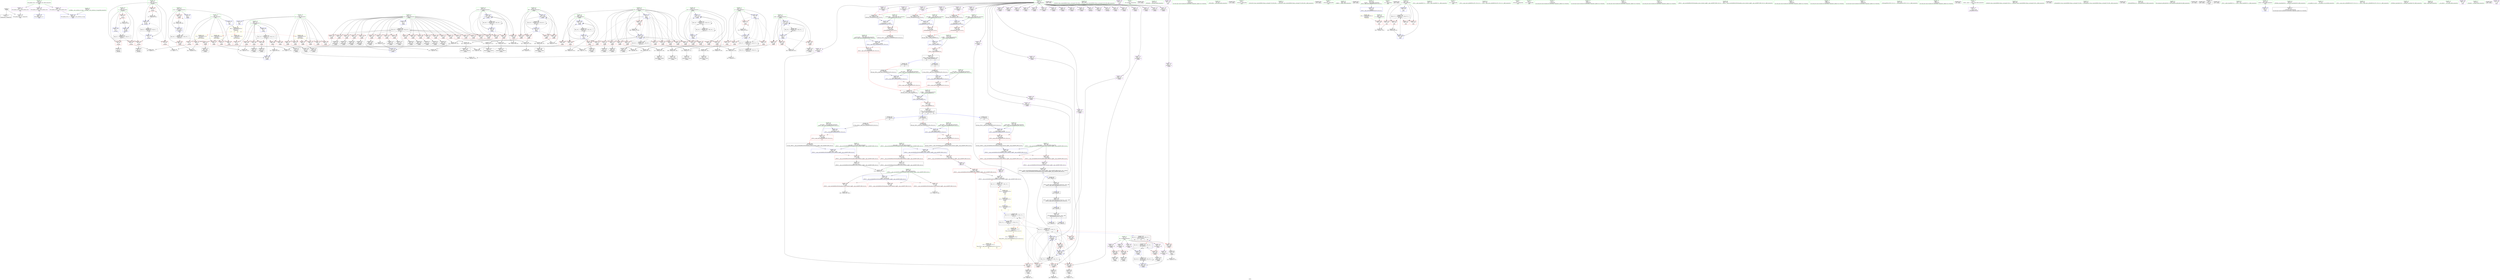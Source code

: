 digraph "SVFG" {
	label="SVFG";

	Node0x55c3439272e0 [shape=record,color=grey,label="{NodeID: 0\nNullPtr}"];
	Node0x55c3439272e0 -> Node0x55c343957270[style=solid];
	Node0x55c3439272e0 -> Node0x55c343965630[style=solid];
	Node0x55c343990ac0 [shape=record,color=yellow,style=double,label="{NodeID: 526\n4V_1 = ENCHI(MR_4V_0)\npts\{12 \}\nFun[_Z4readv]}"];
	Node0x55c343990ac0 -> Node0x55c34395d9a0[style=dashed];
	Node0x55c34396f3a0 [shape=record,color=grey,label="{NodeID: 443\n162 = Binary(161, 88, )\n}"];
	Node0x55c34396f3a0 -> Node0x55c343965db0[style=solid];
	Node0x55c343964700 [shape=record,color=red,label="{NodeID: 277\n525\<--522\n\<--__it.addr\n_ZSt12__miter_baseIPcET_S1_\n}"];
	Node0x55c343964700 -> Node0x55c34395a780[style=solid];
	Node0x55c3439584b0 [shape=record,color=red,label="{NodeID: 194\n86\<--58\n\<--j\n_Z4readv\n}"];
	Node0x55c3439584b0 -> Node0x55c343970d20[style=solid];
	Node0x55c3439555e0 [shape=record,color=black,label="{NodeID: 111\n342\<--341\nidxprom116\<--add115\n_Z4killv\n}"];
	Node0x55c343953820 [shape=record,color=green,label="{NodeID: 28\n56\<--57\ni\<--i_field_insensitive\n_Z4readv\n}"];
	Node0x55c343953820 -> Node0x55c34395df50[style=solid];
	Node0x55c343953820 -> Node0x55c34395e020[style=solid];
	Node0x55c343953820 -> Node0x55c34395e0f0[style=solid];
	Node0x55c343953820 -> Node0x55c343965730[style=solid];
	Node0x55c343953820 -> Node0x55c3439659a0[style=solid];
	Node0x55c3439b0f00 [shape=record,color=black,label="{NodeID: 637\n466 = PHI()\n}"];
	Node0x55c343971da0 [shape=record,color=grey,label="{NodeID: 471\n180 = cmp(178, 179, )\n}"];
	Node0x55c343965e80 [shape=record,color=blue,label="{NodeID: 305\n106\<--167\ni\<--inc12\n_Z4killv\n}"];
	Node0x55c343965e80 -> Node0x55c34398f0a0[style=dashed];
	Node0x55c343959b70 [shape=record,color=red,label="{NodeID: 222\n374\<--110\n\<--i14\n_Z4killv\n}"];
	Node0x55c343959b70 -> Node0x55c34396f9a0[style=solid];
	Node0x55c34395b620 [shape=record,color=purple,label="{NodeID: 139\n225\<--13\narrayidx48\<--a\n_Z4killv\n}"];
	Node0x55c34395b620 -> Node0x55c3439661c0[style=solid];
	Node0x55c3439560e0 [shape=record,color=green,label="{NodeID: 56\n467\<--468\n_ZStlsISt11char_traitsIcEERSt13basic_ostreamIcT_ES5_PKc\<--_ZStlsISt11char_traitsIcEERSt13basic_ostreamIcT_ES5_PKc_field_insensitive\n}"];
	Node0x55c343967540 [shape=record,color=blue,label="{NodeID: 333\n522\<--521\n__it.addr\<--__it\n_ZSt12__miter_baseIPcET_S1_\n}"];
	Node0x55c343967540 -> Node0x55c343964700[style=dashed];
	Node0x55c343963110 [shape=record,color=red,label="{NodeID: 250\n380\<--122\n\<--i142\n_Z4killv\n}"];
	Node0x55c343963110 -> Node0x55c3439720a0[style=solid];
	Node0x55c34395cce0 [shape=record,color=purple,label="{NodeID: 167\n473\<--21\n\<--.str.1\nmain\n}"];
	Node0x55c343957950 [shape=record,color=black,label="{NodeID: 84\n150\<--149\nconv\<--\n_Z4killv\n}"];
	Node0x55c343957950 -> Node0x55c343971c20[style=solid];
	Node0x55c343940fb0 [shape=record,color=green,label="{NodeID: 1\n7\<--1\n__dso_handle\<--dummyObj\nGlob }"];
	Node0x55c34396f520 [shape=record,color=grey,label="{NodeID: 444\n402 = Binary(401, 88, )\n}"];
	Node0x55c34396f520 -> Node0x55c343966c50[style=solid];
	Node0x55c3439647d0 [shape=record,color=red,label="{NodeID: 278\n543\<--531\n\<--__first.addr\n_ZSt13__copy_move_aILb0EPcS0_ET1_T0_S2_S1_\n|{<s0>26}}"];
	Node0x55c3439647d0:s0 -> Node0x55c3439b3230[style=solid,color=red];
	Node0x55c343958580 [shape=record,color=red,label="{NodeID: 195\n128\<--106\n\<--i\n_Z4killv\n}"];
	Node0x55c343958580 -> Node0x55c343971aa0[style=solid];
	Node0x55c3439556b0 [shape=record,color=black,label="{NodeID: 112\n345\<--344\ntobool118\<--\n_Z4killv\n}"];
	Node0x55c3439538f0 [shape=record,color=green,label="{NodeID: 29\n58\<--59\nj\<--j_field_insensitive\n_Z4readv\n}"];
	Node0x55c3439538f0 -> Node0x55c343958310[style=solid];
	Node0x55c3439538f0 -> Node0x55c3439583e0[style=solid];
	Node0x55c3439538f0 -> Node0x55c3439584b0[style=solid];
	Node0x55c3439538f0 -> Node0x55c343965800[style=solid];
	Node0x55c3439538f0 -> Node0x55c3439658d0[style=solid];
	Node0x55c3439b0fd0 [shape=record,color=black,label="{NodeID: 638\n470 = PHI()\n}"];
	Node0x55c343971f20 [shape=record,color=grey,label="{NodeID: 472\n388 = cmp(386, 387, )\n}"];
	Node0x55c343965f50 [shape=record,color=blue,label="{NodeID: 306\n110\<--9\ni14\<--\n_Z4killv\n}"];
	Node0x55c343965f50 -> Node0x55c343984670[style=dashed];
	Node0x55c343959c40 [shape=record,color=red,label="{NodeID: 223\n178\<--112\n\<--j18\n_Z4killv\n}"];
	Node0x55c343959c40 -> Node0x55c343971da0[style=solid];
	Node0x55c34395b6f0 [shape=record,color=purple,label="{NodeID: 140\n244\<--13\narrayidx58\<--a\n_Z4killv\n}"];
	Node0x55c3439561e0 [shape=record,color=green,label="{NodeID: 57\n471\<--472\n_ZNSolsEi\<--_ZNSolsEi_field_insensitive\n}"];
	Node0x55c343967610 [shape=record,color=blue,label="{NodeID: 334\n531\<--528\n__first.addr\<--__first\n_ZSt13__copy_move_aILb0EPcS0_ET1_T0_S2_S1_\n}"];
	Node0x55c343967610 -> Node0x55c3439647d0[style=dashed];
	Node0x55c3439631e0 [shape=record,color=red,label="{NodeID: 251\n390\<--122\n\<--i142\n_Z4killv\n}"];
	Node0x55c3439631e0 -> Node0x55c34395a440[style=solid];
	Node0x55c34395cdb0 [shape=record,color=purple,label="{NodeID: 168\n481\<--24\n\<--.str.2\nmain\n}"];
	Node0x55c343957a20 [shape=record,color=black,label="{NodeID: 85\n155\<--154\nidxprom9\<--\n_Z4killv\n}"];
	Node0x55c343940070 [shape=record,color=green,label="{NodeID: 2\n9\<--1\n\<--dummyObj\nCan only get source location for instruction, argument, global var or function.}"];
	Node0x55c34396f6a0 [shape=record,color=grey,label="{NodeID: 445\n341 = Binary(339, 340, )\n}"];
	Node0x55c34396f6a0 -> Node0x55c3439555e0[style=solid];
	Node0x55c3439648a0 [shape=record,color=red,label="{NodeID: 279\n544\<--533\n\<--__last.addr\n_ZSt13__copy_move_aILb0EPcS0_ET1_T0_S2_S1_\n|{<s0>26}}"];
	Node0x55c3439648a0:s0 -> Node0x55c3439b3370[style=solid,color=red];
	Node0x55c343958650 [shape=record,color=red,label="{NodeID: 196\n132\<--106\n\<--i\n_Z4killv\n}"];
	Node0x55c343958650 -> Node0x55c3439576e0[style=solid];
	Node0x55c343955780 [shape=record,color=black,label="{NodeID: 113\n348\<--347\nidxprom120\<--\n_Z4killv\n}"];
	Node0x55c3439539c0 [shape=record,color=green,label="{NodeID: 30\n61\<--62\n_ZNSirsERi\<--_ZNSirsERi_field_insensitive\n}"];
	Node0x55c3439b10a0 [shape=record,color=black,label="{NodeID: 639\n474 = PHI()\n}"];
	Node0x55c3439720a0 [shape=record,color=grey,label="{NodeID: 473\n382 = cmp(380, 381, )\n}"];
	Node0x55c343966020 [shape=record,color=blue,label="{NodeID: 307\n112\<--9\nj18\<--\n_Z4killv\n}"];
	Node0x55c343966020 -> Node0x55c343959c40[style=dashed];
	Node0x55c343966020 -> Node0x55c343959d10[style=dashed];
	Node0x55c343966020 -> Node0x55c343959de0[style=dashed];
	Node0x55c343966020 -> Node0x55c343959eb0[style=dashed];
	Node0x55c343966020 -> Node0x55c343959f80[style=dashed];
	Node0x55c343966020 -> Node0x55c34395a050[style=dashed];
	Node0x55c343966020 -> Node0x55c34395a120[style=dashed];
	Node0x55c343966020 -> Node0x55c34395a1f0[style=dashed];
	Node0x55c343966020 -> Node0x55c3439621e0[style=dashed];
	Node0x55c343966020 -> Node0x55c343962270[style=dashed];
	Node0x55c343966020 -> Node0x55c343962340[style=dashed];
	Node0x55c343966020 -> Node0x55c3439665d0[style=dashed];
	Node0x55c343966020 -> Node0x55c343984b70[style=dashed];
	Node0x55c343959d10 [shape=record,color=red,label="{NodeID: 224\n185\<--112\n\<--j18\n_Z4killv\n}"];
	Node0x55c343959d10 -> Node0x55c343957bc0[style=solid];
	Node0x55c34395b7c0 [shape=record,color=purple,label="{NodeID: 141\n249\<--13\narrayidx61\<--a\n_Z4killv\n}"];
	Node0x55c34395b7c0 -> Node0x55c343963930[style=solid];
	Node0x55c3439562e0 [shape=record,color=green,label="{NodeID: 58\n499\<--500\n__first.addr\<--__first.addr_field_insensitive\n_ZSt14__copy_move_a2ILb0EPcS0_ET1_T0_S2_S1_\n}"];
	Node0x55c3439562e0 -> Node0x55c343964490[style=solid];
	Node0x55c3439562e0 -> Node0x55c3439672d0[style=solid];
	Node0x55c3439676e0 [shape=record,color=blue,label="{NodeID: 335\n533\<--529\n__last.addr\<--__last\n_ZSt13__copy_move_aILb0EPcS0_ET1_T0_S2_S1_\n}"];
	Node0x55c3439676e0 -> Node0x55c3439648a0[style=dashed];
	Node0x55c3439632b0 [shape=record,color=red,label="{NodeID: 252\n406\<--122\n\<--i142\n_Z4killv\n}"];
	Node0x55c3439632b0 -> Node0x55c343970ea0[style=solid];
	Node0x55c34395ce80 [shape=record,color=purple,label="{NodeID: 169\n605\<--26\nllvm.global_ctors_0\<--llvm.global_ctors\nGlob }"];
	Node0x55c34395ce80 -> Node0x55c343965430[style=solid];
	Node0x55c343957af0 [shape=record,color=black,label="{NodeID: 86\n183\<--182\nidxprom22\<--\n_Z4killv\n}"];
	Node0x55c343940100 [shape=record,color=green,label="{NodeID: 3\n17\<--1\n_ZSt3cin\<--dummyObj\nGlob }"];
	Node0x55c34396f820 [shape=record,color=grey,label="{NodeID: 446\n266 = Binary(264, 265, )\n}"];
	Node0x55c34396f820 -> Node0x55c343954e90[style=solid];
	Node0x55c343964970 [shape=record,color=red,label="{NodeID: 280\n545\<--535\n\<--__result.addr\n_ZSt13__copy_move_aILb0EPcS0_ET1_T0_S2_S1_\n|{<s0>26}}"];
	Node0x55c343964970:s0 -> Node0x55c3439b34b0[style=solid,color=red];
	Node0x55c343958720 [shape=record,color=red,label="{NodeID: 197\n143\<--106\n\<--i\n_Z4killv\n}"];
	Node0x55c343958720 -> Node0x55c3439577b0[style=solid];
	Node0x55c343955850 [shape=record,color=black,label="{NodeID: 114\n352\<--351\nidxprom123\<--\n_Z4killv\n}"];
	Node0x55c343953ac0 [shape=record,color=green,label="{NodeID: 31\n83\<--84\n_ZStrsIcSt11char_traitsIcEERSt13basic_istreamIT_T0_ES6_RS3_\<--_ZStrsIcSt11char_traitsIcEERSt13basic_istreamIT_T0_ES6_RS3__field_insensitive\n}"];
	Node0x55c3439b1170 [shape=record,color=black,label="{NodeID: 640\n478 = PHI()\n}"];
	Node0x55c343972220 [shape=record,color=grey,label="{NodeID: 474\n174 = cmp(172, 173, )\n}"];
	Node0x55c3439660f0 [shape=record,color=blue,label="{NodeID: 308\n114\<--88\nx\<--\n_Z4killv\n}"];
	Node0x55c3439660f0 -> Node0x55c343962410[style=dashed];
	Node0x55c3439660f0 -> Node0x55c3439624e0[style=dashed];
	Node0x55c3439660f0 -> Node0x55c3439625b0[style=dashed];
	Node0x55c3439660f0 -> Node0x55c343962680[style=dashed];
	Node0x55c3439660f0 -> Node0x55c343966290[style=dashed];
	Node0x55c3439660f0 -> Node0x55c34398e6a0[style=dashed];
	Node0x55c343959de0 [shape=record,color=red,label="{NodeID: 225\n194\<--112\n\<--j18\n_Z4killv\n}"];
	Node0x55c343959de0 -> Node0x55c3439708a0[style=solid];
	Node0x55c34395b890 [shape=record,color=purple,label="{NodeID: 142\n256\<--13\narrayidx66\<--a\n_Z4killv\n}"];
	Node0x55c3439563b0 [shape=record,color=green,label="{NodeID: 59\n501\<--502\n__last.addr\<--__last.addr_field_insensitive\n_ZSt14__copy_move_a2ILb0EPcS0_ET1_T0_S2_S1_\n}"];
	Node0x55c3439563b0 -> Node0x55c343964560[style=solid];
	Node0x55c3439563b0 -> Node0x55c3439673a0[style=solid];
	Node0x55c3439677b0 [shape=record,color=blue,label="{NodeID: 336\n535\<--530\n__result.addr\<--__result\n_ZSt13__copy_move_aILb0EPcS0_ET1_T0_S2_S1_\n}"];
	Node0x55c3439677b0 -> Node0x55c343964970[style=dashed];
	Node0x55c343963380 [shape=record,color=red,label="{NodeID: 253\n386\<--124\n\<--j146\n_Z4killv\n}"];
	Node0x55c343963380 -> Node0x55c343971f20[style=solid];
	Node0x55c34395cf80 [shape=record,color=purple,label="{NodeID: 170\n606\<--26\nllvm.global_ctors_1\<--llvm.global_ctors\nGlob }"];
	Node0x55c34395cf80 -> Node0x55c343965530[style=solid];
	Node0x55c343957bc0 [shape=record,color=black,label="{NodeID: 87\n186\<--185\nidxprom24\<--\n_Z4killv\n}"];
	Node0x55c343940190 [shape=record,color=green,label="{NodeID: 4\n18\<--1\n_ZSt4cout\<--dummyObj\nGlob }"];
	Node0x55c343990e70 [shape=record,color=yellow,style=double,label="{NodeID: 530\n12V_1 = ENCHI(MR_12V_0)\npts\{14 \}\nFun[_ZSt4copyIPcS0_ET0_T_S2_S1_]|{<s0>12}}"];
	Node0x55c343990e70:s0 -> Node0x55c343983a20[style=dashed,color=red];
	Node0x55c34396f9a0 [shape=record,color=grey,label="{NodeID: 447\n375 = Binary(374, 88, )\n}"];
	Node0x55c34396f9a0 -> Node0x55c3439669e0[style=solid];
	Node0x55c343964a40 [shape=record,color=red,label="{NodeID: 281\n555\<--552\n\<--__it.addr\n_ZSt12__niter_baseIPcET_S1_\n}"];
	Node0x55c343964a40 -> Node0x55c34395a920[style=solid];
	Node0x55c3439587f0 [shape=record,color=red,label="{NodeID: 198\n154\<--106\n\<--i\n_Z4killv\n}"];
	Node0x55c3439587f0 -> Node0x55c343957a20[style=solid];
	Node0x55c343955920 [shape=record,color=black,label="{NodeID: 115\n356\<--355\nidx.ext126\<--\n_Z4killv\n}"];
	Node0x55c343953bc0 [shape=record,color=green,label="{NodeID: 32\n103\<--104\n_Z4killv\<--_Z4killv_field_insensitive\n}"];
	Node0x55c3439b12a0 [shape=record,color=black,label="{NodeID: 641\n480 = PHI()\n}"];
	Node0x55c3439723a0 [shape=record,color=grey,label="{NodeID: 475\n190 = cmp(189, 152, )\n}"];
	Node0x55c3439661c0 [shape=record,color=blue,label="{NodeID: 309\n225\<--217\narrayidx48\<--\n_Z4killv\n}"];
	Node0x55c3439661c0 -> Node0x55c343963790[style=dashed];
	Node0x55c3439661c0 -> Node0x55c343963860[style=dashed];
	Node0x55c3439661c0 -> Node0x55c343963930[style=dashed];
	Node0x55c3439661c0 -> Node0x55c343963a00[style=dashed];
	Node0x55c3439661c0 -> Node0x55c3439661c0[style=dashed];
	Node0x55c3439661c0 -> Node0x55c343966430[style=dashed];
	Node0x55c3439661c0 -> Node0x55c34398e1a0[style=dashed];
	Node0x55c343959eb0 [shape=record,color=red,label="{NodeID: 226\n202\<--112\n\<--j18\n_Z4killv\n}"];
	Node0x55c343959eb0 -> Node0x55c343971620[style=solid];
	Node0x55c34395b960 [shape=record,color=purple,label="{NodeID: 143\n259\<--13\narrayidx68\<--a\n_Z4killv\n}"];
	Node0x55c34395b960 -> Node0x55c343963a00[style=solid];
	Node0x55c343956480 [shape=record,color=green,label="{NodeID: 60\n503\<--504\n__result.addr\<--__result.addr_field_insensitive\n_ZSt14__copy_move_a2ILb0EPcS0_ET1_T0_S2_S1_\n}"];
	Node0x55c343956480 -> Node0x55c343964630[style=solid];
	Node0x55c343956480 -> Node0x55c343967470[style=solid];
	Node0x55c343967880 [shape=record,color=blue,label="{NodeID: 337\n537\<--158\n__simple\<--\n_ZSt13__copy_move_aILb0EPcS0_ET1_T0_S2_S1_\n}"];
	Node0x55c343963450 [shape=record,color=red,label="{NodeID: 254\n393\<--124\n\<--j146\n_Z4killv\n}"];
	Node0x55c343963450 -> Node0x55c34395a510[style=solid];
	Node0x55c34395d080 [shape=record,color=purple,label="{NodeID: 171\n607\<--26\nllvm.global_ctors_2\<--llvm.global_ctors\nGlob }"];
	Node0x55c34395d080 -> Node0x55c343965630[style=solid];
	Node0x55c343957c90 [shape=record,color=black,label="{NodeID: 88\n189\<--188\nconv26\<--\n_Z4killv\n}"];
	Node0x55c343957c90 -> Node0x55c3439723a0[style=solid];
	Node0x55c343940220 [shape=record,color=green,label="{NodeID: 5\n19\<--1\n.str\<--dummyObj\nGlob }"];
	Node0x55c34396fb20 [shape=record,color=grey,label="{NodeID: 448\n238 = Binary(236, 237, )\n}"];
	Node0x55c34396fb20 -> Node0x55c343972820[style=solid];
	Node0x55c343964b10 [shape=record,color=red,label="{NodeID: 282\n573\<--561\n\<--__first.addr\n_ZNSt11__copy_moveILb0ELb1ESt26random_access_iterator_tagE8__copy_mIcEEPT_PKS3_S6_S4_\n}"];
	Node0x55c343964b10 -> Node0x55c34395aac0[style=solid];
	Node0x55c3439588c0 [shape=record,color=red,label="{NodeID: 199\n166\<--106\n\<--i\n_Z4killv\n}"];
	Node0x55c3439588c0 -> Node0x55c34396ffa0[style=solid];
	Node0x55c34395a370 [shape=record,color=black,label="{NodeID: 116\n361\<--360\nidxprom129\<--add128\n_Z4killv\n}"];
	Node0x55c343953cc0 [shape=record,color=green,label="{NodeID: 33\n106\<--107\ni\<--i_field_insensitive\n_Z4killv\n}"];
	Node0x55c343953cc0 -> Node0x55c343958580[style=solid];
	Node0x55c343953cc0 -> Node0x55c343958650[style=solid];
	Node0x55c343953cc0 -> Node0x55c343958720[style=solid];
	Node0x55c343953cc0 -> Node0x55c3439587f0[style=solid];
	Node0x55c343953cc0 -> Node0x55c3439588c0[style=solid];
	Node0x55c343953cc0 -> Node0x55c343965a70[style=solid];
	Node0x55c343953cc0 -> Node0x55c343965e80[style=solid];
	Node0x55c3439b13a0 [shape=record,color=black,label="{NodeID: 642\n482 = PHI()\n}"];
	Node0x55c343993110 [shape=record,color=yellow,style=double,label="{NodeID: 559\n45V_1 = ENCHI(MR_45V_0)\npts\{454 \}\nFun[main]}"];
	Node0x55c343993110 -> Node0x55c343964080[style=dashed];
	Node0x55c343972520 [shape=record,color=grey,label="{NodeID: 476\n252 = cmp(251, 152, )\n}"];
	Node0x55c343966290 [shape=record,color=blue,label="{NodeID: 310\n114\<--231\nx\<--inc51\n_Z4killv\n}"];
	Node0x55c343966290 -> Node0x55c343962410[style=dashed];
	Node0x55c343966290 -> Node0x55c3439624e0[style=dashed];
	Node0x55c343966290 -> Node0x55c3439625b0[style=dashed];
	Node0x55c343966290 -> Node0x55c343962680[style=dashed];
	Node0x55c343966290 -> Node0x55c343966290[style=dashed];
	Node0x55c343966290 -> Node0x55c34398e6a0[style=dashed];
	Node0x55c343959f80 [shape=record,color=red,label="{NodeID: 227\n214\<--112\n\<--j18\n_Z4killv\n}"];
	Node0x55c343959f80 -> Node0x55c3439580a0[style=solid];
	Node0x55c34395ba30 [shape=record,color=purple,label="{NodeID: 144\n263\<--13\narrayidx70\<--a\n_Z4killv\n}"];
	Node0x55c343956550 [shape=record,color=green,label="{NodeID: 61\n510\<--511\n_ZSt12__niter_baseIPcET_S1_\<--_ZSt12__niter_baseIPcET_S1__field_insensitive\n}"];
	Node0x55c343967950 [shape=record,color=blue,label="{NodeID: 338\n552\<--551\n__it.addr\<--__it\n_ZSt12__niter_baseIPcET_S1_\n}"];
	Node0x55c343967950 -> Node0x55c343964a40[style=dashed];
	Node0x55c343963520 [shape=record,color=red,label="{NodeID: 255\n401\<--124\n\<--j146\n_Z4killv\n}"];
	Node0x55c343963520 -> Node0x55c34396f520[style=solid];
	Node0x55c34395d180 [shape=record,color=purple,label="{NodeID: 172\n608\<--582\noffset_0\<--\n}"];
	Node0x55c34395d180 -> Node0x55c343967d60[style=solid];
	Node0x55c343957d60 [shape=record,color=black,label="{NodeID: 89\n200\<--199\nidxprom32\<--\n_Z4killv\n}"];
	Node0x55c3439402b0 [shape=record,color=green,label="{NodeID: 6\n21\<--1\n.str.1\<--dummyObj\nGlob }"];
	Node0x55c34396fca0 [shape=record,color=grey,label="{NodeID: 449\n274 = Binary(273, 88, )\n}"];
	Node0x55c34396fca0 -> Node0x55c343966500[style=solid];
	Node0x55c343964be0 [shape=record,color=red,label="{NodeID: 283\n583\<--561\n\<--__first.addr\n_ZNSt11__copy_moveILb0ELb1ESt26random_access_iterator_tagE8__copy_mIcEEPT_PKS3_S6_S4_\n}"];
	Node0x55c343964be0 -> Node0x55c34395d250[style=solid];
	Node0x55c343958990 [shape=record,color=red,label="{NodeID: 200\n139\<--108\n\<--j\n_Z4killv\n}"];
	Node0x55c343958990 -> Node0x55c343971920[style=solid];
	Node0x55c34395a440 [shape=record,color=black,label="{NodeID: 117\n391\<--390\nidxprom150\<--\n_Z4killv\n}"];
	Node0x55c343953d90 [shape=record,color=green,label="{NodeID: 34\n108\<--109\nj\<--j_field_insensitive\n_Z4killv\n}"];
	Node0x55c343953d90 -> Node0x55c343958990[style=solid];
	Node0x55c343953d90 -> Node0x55c343958a60[style=solid];
	Node0x55c343953d90 -> Node0x55c343958b30[style=solid];
	Node0x55c343953d90 -> Node0x55c343965c10[style=solid];
	Node0x55c343953d90 -> Node0x55c343965db0[style=solid];
	Node0x55c3439b1470 [shape=record,color=black,label="{NodeID: 643\n509 = PHI(550, )\n|{<s0>25}}"];
	Node0x55c3439b1470:s0 -> Node0x55c3439b22d0[style=solid,color=red];
	Node0x55c3439726a0 [shape=record,color=grey,label="{NodeID: 477\n197 = cmp(196, 9, )\n}"];
	Node0x55c343966360 [shape=record,color=blue,label="{NodeID: 311\n116\<--88\nx53\<--\n_Z4killv\n}"];
	Node0x55c343966360 -> Node0x55c343962750[style=dashed];
	Node0x55c343966360 -> Node0x55c343962820[style=dashed];
	Node0x55c343966360 -> Node0x55c3439628f0[style=dashed];
	Node0x55c343966360 -> Node0x55c3439629c0[style=dashed];
	Node0x55c343966360 -> Node0x55c343966500[style=dashed];
	Node0x55c343966360 -> Node0x55c34398eba0[style=dashed];
	Node0x55c34395a050 [shape=record,color=red,label="{NodeID: 228\n221\<--112\n\<--j18\n_Z4killv\n}"];
	Node0x55c34395a050 -> Node0x55c34396fe20[style=solid];
	Node0x55c34395bb00 [shape=record,color=purple,label="{NodeID: 145\n268\<--13\narrayidx73\<--a\n_Z4killv\n}"];
	Node0x55c34395bb00 -> Node0x55c343966430[style=solid];
	Node0x55c343956650 [shape=record,color=green,label="{NodeID: 62\n517\<--518\n_ZSt13__copy_move_aILb0EPcS0_ET1_T0_S2_S1_\<--_ZSt13__copy_move_aILb0EPcS0_ET1_T0_S2_S1__field_insensitive\n}"];
	Node0x55c343967a20 [shape=record,color=blue,label="{NodeID: 339\n561\<--558\n__first.addr\<--__first\n_ZNSt11__copy_moveILb0ELb1ESt26random_access_iterator_tagE8__copy_mIcEEPT_PKS3_S6_S4_\n}"];
	Node0x55c343967a20 -> Node0x55c343964b10[style=dashed];
	Node0x55c343967a20 -> Node0x55c343964be0[style=dashed];
	Node0x55c3439635f0 [shape=record,color=red,label="{NodeID: 256\n149\<--148\n\<--arrayidx7\n_Z4killv\n}"];
	Node0x55c3439635f0 -> Node0x55c343957950[style=solid];
	Node0x55c34395d250 [shape=record,color=purple,label="{NodeID: 173\n609\<--583\noffset_0\<--\n}"];
	Node0x55c34395d250 -> Node0x55c343965190[style=solid];
	Node0x55c343957e30 [shape=record,color=black,label="{NodeID: 90\n205\<--204\nidxprom35\<--sub34\n_Z4killv\n}"];
	Node0x55c343940340 [shape=record,color=green,label="{NodeID: 7\n23\<--1\n_ZSt4cerr\<--dummyObj\nGlob }"];
	Node0x55c34396fe20 [shape=record,color=grey,label="{NodeID: 450\n223 = Binary(221, 222, )\n}"];
	Node0x55c34396fe20 -> Node0x55c343958240[style=solid];
	Node0x55c343964cb0 [shape=record,color=red,label="{NodeID: 284\n572\<--563\n\<--__last.addr\n_ZNSt11__copy_moveILb0ELb1ESt26random_access_iterator_tagE8__copy_mIcEEPT_PKS3_S6_S4_\n}"];
	Node0x55c343964cb0 -> Node0x55c34395a9f0[style=solid];
	Node0x55c343958a60 [shape=record,color=red,label="{NodeID: 201\n146\<--108\n\<--j\n_Z4killv\n}"];
	Node0x55c343958a60 -> Node0x55c343957880[style=solid];
	Node0x55c34395a510 [shape=record,color=black,label="{NodeID: 118\n394\<--393\nidxprom152\<--\n_Z4killv\n}"];
	Node0x55c343953e60 [shape=record,color=green,label="{NodeID: 35\n110\<--111\ni14\<--i14_field_insensitive\n_Z4killv\n}"];
	Node0x55c343953e60 -> Node0x55c343958c00[style=solid];
	Node0x55c343953e60 -> Node0x55c343958cd0[style=solid];
	Node0x55c343953e60 -> Node0x55c343958da0[style=solid];
	Node0x55c343953e60 -> Node0x55c343958e70[style=solid];
	Node0x55c343953e60 -> Node0x55c343958f40[style=solid];
	Node0x55c343953e60 -> Node0x55c343959010[style=solid];
	Node0x55c343953e60 -> Node0x55c3439590e0[style=solid];
	Node0x55c343953e60 -> Node0x55c3439591b0[style=solid];
	Node0x55c343953e60 -> Node0x55c343959280[style=solid];
	Node0x55c343953e60 -> Node0x55c343959350[style=solid];
	Node0x55c343953e60 -> Node0x55c343959420[style=solid];
	Node0x55c343953e60 -> Node0x55c3439594f0[style=solid];
	Node0x55c343953e60 -> Node0x55c3439595c0[style=solid];
	Node0x55c343953e60 -> Node0x55c343959690[style=solid];
	Node0x55c343953e60 -> Node0x55c343959760[style=solid];
	Node0x55c343953e60 -> Node0x55c343959830[style=solid];
	Node0x55c343953e60 -> Node0x55c343959900[style=solid];
	Node0x55c343953e60 -> Node0x55c3439599d0[style=solid];
	Node0x55c343953e60 -> Node0x55c343959aa0[style=solid];
	Node0x55c343953e60 -> Node0x55c343959b70[style=solid];
	Node0x55c343953e60 -> Node0x55c343965f50[style=solid];
	Node0x55c343953e60 -> Node0x55c3439669e0[style=solid];
	Node0x55c3439b1670 [shape=record,color=black,label="{NodeID: 644\n513 = PHI(550, )\n|{<s0>25}}"];
	Node0x55c3439b1670:s0 -> Node0x55c3439b23e0[style=solid,color=red];
	Node0x55c3439932d0 [shape=record,color=yellow,style=double,label="{NodeID: 561\n49V_1 = ENCHI(MR_49V_0)\npts\{10 12 \}\nFun[main]|{<s0>17|<s1>17|<s2>18|<s3>18}}"];
	Node0x55c3439932d0:s0 -> Node0x55c34398ffa0[style=dashed,color=red];
	Node0x55c3439932d0:s1 -> Node0x55c343990ac0[style=dashed,color=red];
	Node0x55c3439932d0:s2 -> Node0x55c343992390[style=dashed,color=red];
	Node0x55c3439932d0:s3 -> Node0x55c3439924a0[style=dashed,color=red];
	Node0x55c343972820 [shape=record,color=grey,label="{NodeID: 478\n240 = cmp(238, 239, )\n}"];
	Node0x55c343966430 [shape=record,color=blue,label="{NodeID: 312\n268\<--260\narrayidx73\<--\n_Z4killv\n}"];
	Node0x55c343966430 -> Node0x55c343963930[style=dashed];
	Node0x55c343966430 -> Node0x55c343963a00[style=dashed];
	Node0x55c343966430 -> Node0x55c343966430[style=dashed];
	Node0x55c343966430 -> Node0x55c34398e1a0[style=dashed];
	Node0x55c34395a120 [shape=record,color=red,label="{NodeID: 229\n236\<--112\n\<--j18\n_Z4killv\n}"];
	Node0x55c34395a120 -> Node0x55c34396fb20[style=solid];
	Node0x55c34395bbd0 [shape=record,color=purple,label="{NodeID: 146\n306\<--13\narrayidx97\<--a\n_Z4killv\n}"];
	Node0x55c343956750 [shape=record,color=green,label="{NodeID: 63\n522\<--523\n__it.addr\<--__it.addr_field_insensitive\n_ZSt12__miter_baseIPcET_S1_\n}"];
	Node0x55c343956750 -> Node0x55c343964700[style=solid];
	Node0x55c343956750 -> Node0x55c343967540[style=solid];
	Node0x55c343967af0 [shape=record,color=blue,label="{NodeID: 340\n563\<--559\n__last.addr\<--__last\n_ZNSt11__copy_moveILb0ELb1ESt26random_access_iterator_tagE8__copy_mIcEEPT_PKS3_S6_S4_\n}"];
	Node0x55c343967af0 -> Node0x55c343964cb0[style=dashed];
	Node0x55c3439636c0 [shape=record,color=red,label="{NodeID: 257\n188\<--187\n\<--arrayidx25\n_Z4killv\n}"];
	Node0x55c3439636c0 -> Node0x55c343957c90[style=solid];
	Node0x55c34395d320 [shape=record,color=purple,label="{NodeID: 174\n314\<--13\nadd.ptr\<--a\n_Z4killv\n|{<s0>6}}"];
	Node0x55c34395d320:s0 -> Node0x55c3439b1d80[style=solid,color=red];
	Node0x55c343957f00 [shape=record,color=black,label="{NodeID: 91\n208\<--207\nconv37\<--\n_Z4killv\n}"];
	Node0x55c343957f00 -> Node0x55c343972fa0[style=solid];
	Node0x55c3439403d0 [shape=record,color=green,label="{NodeID: 8\n24\<--1\n.str.2\<--dummyObj\nGlob }"];
	Node0x55c343983480 [shape=record,color=yellow,style=double,label="{NodeID: 534\n12V_1 = ENCHI(MR_12V_0)\npts\{14 \}\nFun[_ZSt13__copy_move_aILb0EPcS0_ET1_T0_S2_S1_]|{<s0>26|<s1>26|<s2>26}}"];
	Node0x55c343983480:s0 -> Node0x55c343965190[style=dashed,color=red];
	Node0x55c343983480:s1 -> Node0x55c343967d60[style=dashed,color=red];
	Node0x55c343983480:s2 -> Node0x55c3439873a0[style=dashed,color=red];
	Node0x55c34396ffa0 [shape=record,color=grey,label="{NodeID: 451\n167 = Binary(166, 88, )\n}"];
	Node0x55c34396ffa0 -> Node0x55c343965e80[style=solid];
	Node0x55c343964d80 [shape=record,color=red,label="{NodeID: 285\n582\<--565\n\<--__result.addr\n_ZNSt11__copy_moveILb0ELb1ESt26random_access_iterator_tagE8__copy_mIcEEPT_PKS3_S6_S4_\n}"];
	Node0x55c343964d80 -> Node0x55c34395d180[style=solid];
	Node0x55c343958b30 [shape=record,color=red,label="{NodeID: 202\n161\<--108\n\<--j\n_Z4killv\n}"];
	Node0x55c343958b30 -> Node0x55c34396f3a0[style=solid];
	Node0x55c34395a5e0 [shape=record,color=black,label="{NodeID: 119\n416\<--436\n_ZSt4copyIPcS0_ET0_T_S2_S1__ret\<--call2\n_ZSt4copyIPcS0_ET0_T_S2_S1_\n|{<s0>6|<s1>7}}"];
	Node0x55c34395a5e0:s0 -> Node0x55c3439b0580[style=solid,color=blue];
	Node0x55c34395a5e0:s1 -> Node0x55c3439b0880[style=solid,color=blue];
	Node0x55c343953f30 [shape=record,color=green,label="{NodeID: 36\n112\<--113\nj18\<--j18_field_insensitive\n_Z4killv\n}"];
	Node0x55c343953f30 -> Node0x55c343959c40[style=solid];
	Node0x55c343953f30 -> Node0x55c343959d10[style=solid];
	Node0x55c343953f30 -> Node0x55c343959de0[style=solid];
	Node0x55c343953f30 -> Node0x55c343959eb0[style=solid];
	Node0x55c343953f30 -> Node0x55c343959f80[style=solid];
	Node0x55c343953f30 -> Node0x55c34395a050[style=solid];
	Node0x55c343953f30 -> Node0x55c34395a120[style=solid];
	Node0x55c343953f30 -> Node0x55c34395a1f0[style=solid];
	Node0x55c343953f30 -> Node0x55c3439621e0[style=solid];
	Node0x55c343953f30 -> Node0x55c343962270[style=solid];
	Node0x55c343953f30 -> Node0x55c343962340[style=solid];
	Node0x55c343953f30 -> Node0x55c343966020[style=solid];
	Node0x55c343953f30 -> Node0x55c3439665d0[style=solid];
	Node0x55c3439b17b0 [shape=record,color=black,label="{NodeID: 645\n515 = PHI(550, )\n|{<s0>25}}"];
	Node0x55c3439b17b0:s0 -> Node0x55c3439b24f0[style=solid,color=red];
	Node0x55c3439729a0 [shape=record,color=grey,label="{NodeID: 479\n74 = cmp(72, 73, )\n}"];
	Node0x55c343966500 [shape=record,color=blue,label="{NodeID: 313\n116\<--274\nx53\<--inc77\n_Z4killv\n}"];
	Node0x55c343966500 -> Node0x55c343962750[style=dashed];
	Node0x55c343966500 -> Node0x55c343962820[style=dashed];
	Node0x55c343966500 -> Node0x55c3439628f0[style=dashed];
	Node0x55c343966500 -> Node0x55c3439629c0[style=dashed];
	Node0x55c343966500 -> Node0x55c343966500[style=dashed];
	Node0x55c343966500 -> Node0x55c34398eba0[style=dashed];
	Node0x55c34395a1f0 [shape=record,color=red,label="{NodeID: 230\n245\<--112\n\<--j18\n_Z4killv\n}"];
	Node0x55c34395a1f0 -> Node0x55c343970a20[style=solid];
	Node0x55c34395bca0 [shape=record,color=purple,label="{NodeID: 147\n307\<--13\narraydecay\<--a\n_Z4killv\n|{<s0>6}}"];
	Node0x55c34395bca0:s0 -> Node0x55c3439b1b70[style=solid,color=red];
	Node0x55c343956820 [shape=record,color=green,label="{NodeID: 64\n531\<--532\n__first.addr\<--__first.addr_field_insensitive\n_ZSt13__copy_move_aILb0EPcS0_ET1_T0_S2_S1_\n}"];
	Node0x55c343956820 -> Node0x55c3439647d0[style=solid];
	Node0x55c343956820 -> Node0x55c343967610[style=solid];
	Node0x55c343967bc0 [shape=record,color=blue,label="{NodeID: 341\n565\<--560\n__result.addr\<--__result\n_ZNSt11__copy_moveILb0ELb1ESt26random_access_iterator_tagE8__copy_mIcEEPT_PKS3_S6_S4_\n}"];
	Node0x55c343967bc0 -> Node0x55c343964d80[style=dashed];
	Node0x55c343967bc0 -> Node0x55c343964e50[style=dashed];
	Node0x55c343963790 [shape=record,color=red,label="{NodeID: 258\n207\<--206\n\<--arrayidx36\n_Z4killv\n}"];
	Node0x55c343963790 -> Node0x55c343957f00[style=solid];
	Node0x55c34395d3f0 [shape=record,color=purple,label="{NodeID: 175\n357\<--13\nadd.ptr127\<--a\n_Z4killv\n|{<s0>7}}"];
	Node0x55c34395d3f0:s0 -> Node0x55c3439b1d80[style=solid,color=red];
	Node0x55c343957fd0 [shape=record,color=black,label="{NodeID: 92\n212\<--211\nidxprom40\<--\n_Z4killv\n}"];
	Node0x55c343940460 [shape=record,color=green,label="{NodeID: 9\n27\<--1\n\<--dummyObj\nCan only get source location for instruction, argument, global var or function.}"];
	Node0x55c343970120 [shape=record,color=grey,label="{NodeID: 452\n280 = Binary(279, 88, )\n}"];
	Node0x55c343970120 -> Node0x55c3439665d0[style=solid];
	Node0x55c343964e50 [shape=record,color=red,label="{NodeID: 286\n592\<--565\n\<--__result.addr\n_ZNSt11__copy_moveILb0ELb1ESt26random_access_iterator_tagE8__copy_mIcEEPT_PKS3_S6_S4_\n}"];
	Node0x55c343964e50 -> Node0x55c34395d4c0[style=solid];
	Node0x55c343958c00 [shape=record,color=red,label="{NodeID: 203\n172\<--110\n\<--i14\n_Z4killv\n}"];
	Node0x55c343958c00 -> Node0x55c343972220[style=solid];
	Node0x55c34395a6b0 [shape=record,color=black,label="{NodeID: 120\n495\<--516\n_ZSt14__copy_move_a2ILb0EPcS0_ET1_T0_S2_S1__ret\<--call3\n_ZSt14__copy_move_a2ILb0EPcS0_ET1_T0_S2_S1_\n|{<s0>12}}"];
	Node0x55c34395a6b0:s0 -> Node0x55c3439b0cf0[style=solid,color=blue];
	Node0x55c343954000 [shape=record,color=green,label="{NodeID: 37\n114\<--115\nx\<--x_field_insensitive\n_Z4killv\n}"];
	Node0x55c343954000 -> Node0x55c343962410[style=solid];
	Node0x55c343954000 -> Node0x55c3439624e0[style=solid];
	Node0x55c343954000 -> Node0x55c3439625b0[style=solid];
	Node0x55c343954000 -> Node0x55c343962680[style=solid];
	Node0x55c343954000 -> Node0x55c3439660f0[style=solid];
	Node0x55c343954000 -> Node0x55c343966290[style=solid];
	Node0x55c3439b18f0 [shape=record,color=black,label="{NodeID: 646\n516 = PHI(527, )\n}"];
	Node0x55c3439b18f0 -> Node0x55c34395a6b0[style=solid];
	Node0x55c343972b20 [shape=record,color=grey,label="{NodeID: 480\n337 = cmp(335, 336, )\n}"];
	Node0x55c3439665d0 [shape=record,color=blue,label="{NodeID: 314\n112\<--280\nj18\<--inc81\n_Z4killv\n}"];
	Node0x55c3439665d0 -> Node0x55c343959c40[style=dashed];
	Node0x55c3439665d0 -> Node0x55c343959d10[style=dashed];
	Node0x55c3439665d0 -> Node0x55c343959de0[style=dashed];
	Node0x55c3439665d0 -> Node0x55c343959eb0[style=dashed];
	Node0x55c3439665d0 -> Node0x55c343959f80[style=dashed];
	Node0x55c3439665d0 -> Node0x55c34395a050[style=dashed];
	Node0x55c3439665d0 -> Node0x55c34395a120[style=dashed];
	Node0x55c3439665d0 -> Node0x55c34395a1f0[style=dashed];
	Node0x55c3439665d0 -> Node0x55c3439621e0[style=dashed];
	Node0x55c3439665d0 -> Node0x55c343962270[style=dashed];
	Node0x55c3439665d0 -> Node0x55c343962340[style=dashed];
	Node0x55c3439665d0 -> Node0x55c3439665d0[style=dashed];
	Node0x55c3439665d0 -> Node0x55c343984b70[style=dashed];
	Node0x55c3439621e0 [shape=record,color=red,label="{NodeID: 231\n257\<--112\n\<--j18\n_Z4killv\n}"];
	Node0x55c3439621e0 -> Node0x55c343954cf0[style=solid];
	Node0x55c34395bd70 [shape=record,color=purple,label="{NodeID: 148\n310\<--13\narrayidx99\<--a\n_Z4killv\n}"];
	Node0x55c3439568f0 [shape=record,color=green,label="{NodeID: 65\n533\<--534\n__last.addr\<--__last.addr_field_insensitive\n_ZSt13__copy_move_aILb0EPcS0_ET1_T0_S2_S1_\n}"];
	Node0x55c3439568f0 -> Node0x55c3439648a0[style=solid];
	Node0x55c3439568f0 -> Node0x55c3439676e0[style=solid];
	Node0x55c343967c90 [shape=record,color=blue,label="{NodeID: 342\n567\<--576\n_Num\<--sub.ptr.sub\n_ZNSt11__copy_moveILb0ELb1ESt26random_access_iterator_tagE8__copy_mIcEEPT_PKS3_S6_S4_\n}"];
	Node0x55c343967c90 -> Node0x55c343964f20[style=dashed];
	Node0x55c343967c90 -> Node0x55c343964ff0[style=dashed];
	Node0x55c343967c90 -> Node0x55c3439650c0[style=dashed];
	Node0x55c343963860 [shape=record,color=red,label="{NodeID: 259\n217\<--216\n\<--arrayidx43\n_Z4killv\n}"];
	Node0x55c343963860 -> Node0x55c3439661c0[style=solid];
	Node0x55c34395d4c0 [shape=record,color=purple,label="{NodeID: 176\n594\<--592\nadd.ptr\<--\n_ZNSt11__copy_moveILb0ELb1ESt26random_access_iterator_tagE8__copy_mIcEEPT_PKS3_S6_S4_\n}"];
	Node0x55c34395d4c0 -> Node0x55c34395ab90[style=solid];
	Node0x55c3439580a0 [shape=record,color=black,label="{NodeID: 93\n215\<--214\nidxprom42\<--\n_Z4killv\n}"];
	Node0x55c3439404f0 [shape=record,color=green,label="{NodeID: 10\n88\<--1\n\<--dummyObj\nCan only get source location for instruction, argument, global var or function.}"];
	Node0x55c3439702a0 [shape=record,color=grey,label="{NodeID: 453\n328 = Binary(327, 88, )\n}"];
	Node0x55c3439702a0 -> Node0x55c343966770[style=solid];
	Node0x55c343964f20 [shape=record,color=red,label="{NodeID: 287\n578\<--567\n\<--_Num\n_ZNSt11__copy_moveILb0ELb1ESt26random_access_iterator_tagE8__copy_mIcEEPT_PKS3_S6_S4_\n}"];
	Node0x55c343964f20 -> Node0x55c3439717a0[style=solid];
	Node0x55c343958cd0 [shape=record,color=red,label="{NodeID: 204\n182\<--110\n\<--i14\n_Z4killv\n}"];
	Node0x55c343958cd0 -> Node0x55c343957af0[style=solid];
	Node0x55c34395a780 [shape=record,color=black,label="{NodeID: 121\n520\<--525\n_ZSt12__miter_baseIPcET_S1__ret\<--\n_ZSt12__miter_baseIPcET_S1_\n|{<s0>10|<s1>11}}"];
	Node0x55c34395a780:s0 -> Node0x55c3439b09e0[style=solid,color=blue];
	Node0x55c34395a780:s1 -> Node0x55c3439b0bb0[style=solid,color=blue];
	Node0x55c3439540d0 [shape=record,color=green,label="{NodeID: 38\n116\<--117\nx53\<--x53_field_insensitive\n_Z4killv\n}"];
	Node0x55c3439540d0 -> Node0x55c343962750[style=solid];
	Node0x55c3439540d0 -> Node0x55c343962820[style=solid];
	Node0x55c3439540d0 -> Node0x55c3439628f0[style=solid];
	Node0x55c3439540d0 -> Node0x55c3439629c0[style=solid];
	Node0x55c3439540d0 -> Node0x55c343966360[style=solid];
	Node0x55c3439540d0 -> Node0x55c343966500[style=solid];
	Node0x55c3439b1a30 [shape=record,color=black,label="{NodeID: 647\n546 = PHI(557, )\n}"];
	Node0x55c3439b1a30 -> Node0x55c34395a850[style=solid];
	Node0x55c343972ca0 [shape=record,color=grey,label="{NodeID: 481\n68 = cmp(66, 67, )\n}"];
	Node0x55c3439666a0 [shape=record,color=blue,label="{NodeID: 315\n118\<--88\nx86\<--\n_Z4killv\n}"];
	Node0x55c3439666a0 -> Node0x55c343962a90[style=dashed];
	Node0x55c3439666a0 -> Node0x55c343962b60[style=dashed];
	Node0x55c3439666a0 -> Node0x55c343962c30[style=dashed];
	Node0x55c3439666a0 -> Node0x55c343962d00[style=dashed];
	Node0x55c3439666a0 -> Node0x55c343966770[style=dashed];
	Node0x55c3439666a0 -> Node0x55c343985a70[style=dashed];
	Node0x55c343962270 [shape=record,color=red,label="{NodeID: 232\n264\<--112\n\<--j18\n_Z4killv\n}"];
	Node0x55c343962270 -> Node0x55c34396f820[style=solid];
	Node0x55c34395be40 [shape=record,color=purple,label="{NodeID: 149\n311\<--13\narraydecay100\<--a\n_Z4killv\n}"];
	Node0x55c3439569c0 [shape=record,color=green,label="{NodeID: 66\n535\<--536\n__result.addr\<--__result.addr_field_insensitive\n_ZSt13__copy_move_aILb0EPcS0_ET1_T0_S2_S1_\n}"];
	Node0x55c3439569c0 -> Node0x55c343964970[style=solid];
	Node0x55c3439569c0 -> Node0x55c3439677b0[style=solid];
	Node0x55c343967d60 [shape=record,color=blue, style = dotted,label="{NodeID: 343\n608\<--610\noffset_0\<--dummyVal\n_ZNSt11__copy_moveILb0ELb1ESt26random_access_iterator_tagE8__copy_mIcEEPT_PKS3_S6_S4_\n}"];
	Node0x55c343967d60 -> Node0x55c3439873a0[style=dashed];
	Node0x55c343963930 [shape=record,color=red,label="{NodeID: 260\n250\<--249\n\<--arrayidx61\n_Z4killv\n}"];
	Node0x55c343963930 -> Node0x55c343954b50[style=solid];
	Node0x55c34395d590 [shape=record,color=red,label="{NodeID: 177\n67\<--8\n\<--n\n_Z4readv\n}"];
	Node0x55c34395d590 -> Node0x55c343972ca0[style=solid];
	Node0x55c343958170 [shape=record,color=black,label="{NodeID: 94\n219\<--218\nidxprom44\<--\n_Z4killv\n}"];
	Node0x55c3439405f0 [shape=record,color=green,label="{NodeID: 11\n136\<--1\n\<--dummyObj\nCan only get source location for instruction, argument, global var or function.}"];
	Node0x55c343970420 [shape=record,color=grey,label="{NodeID: 454\n360 = Binary(358, 359, )\n}"];
	Node0x55c343970420 -> Node0x55c34395a370[style=solid];
	Node0x55c343964ff0 [shape=record,color=red,label="{NodeID: 288\n584\<--567\n\<--_Num\n_ZNSt11__copy_moveILb0ELb1ESt26random_access_iterator_tagE8__copy_mIcEEPT_PKS3_S6_S4_\n}"];
	Node0x55c343964ff0 -> Node0x55c34396f0a0[style=solid];
	Node0x55c343958da0 [shape=record,color=red,label="{NodeID: 205\n199\<--110\n\<--i14\n_Z4killv\n}"];
	Node0x55c343958da0 -> Node0x55c343957d60[style=solid];
	Node0x55c34395a850 [shape=record,color=black,label="{NodeID: 122\n527\<--546\n_ZSt13__copy_move_aILb0EPcS0_ET1_T0_S2_S1__ret\<--call\n_ZSt13__copy_move_aILb0EPcS0_ET1_T0_S2_S1_\n|{<s0>25}}"];
	Node0x55c34395a850:s0 -> Node0x55c3439b18f0[style=solid,color=blue];
	Node0x55c3439541a0 [shape=record,color=green,label="{NodeID: 39\n118\<--119\nx86\<--x86_field_insensitive\n_Z4killv\n}"];
	Node0x55c3439541a0 -> Node0x55c343962a90[style=solid];
	Node0x55c3439541a0 -> Node0x55c343962b60[style=solid];
	Node0x55c3439541a0 -> Node0x55c343962c30[style=solid];
	Node0x55c3439541a0 -> Node0x55c343962d00[style=solid];
	Node0x55c3439541a0 -> Node0x55c3439666a0[style=solid];
	Node0x55c3439541a0 -> Node0x55c343966770[style=solid];
	Node0x55c3439b1b70 [shape=record,color=black,label="{NodeID: 648\n417 = PHI(307, 350, )\n0th arg _ZSt4copyIPcS0_ET0_T_S2_S1_ }"];
	Node0x55c3439b1b70 -> Node0x55c343966df0[style=solid];
	Node0x55c343972e20 [shape=record,color=grey,label="{NodeID: 482\n294 = cmp(293, 9, )\n}"];
	Node0x55c343966770 [shape=record,color=blue,label="{NodeID: 316\n118\<--328\nx86\<--inc108\n_Z4killv\n}"];
	Node0x55c343966770 -> Node0x55c343962a90[style=dashed];
	Node0x55c343966770 -> Node0x55c343962b60[style=dashed];
	Node0x55c343966770 -> Node0x55c343962c30[style=dashed];
	Node0x55c343966770 -> Node0x55c343962d00[style=dashed];
	Node0x55c343966770 -> Node0x55c343966770[style=dashed];
	Node0x55c343966770 -> Node0x55c343985a70[style=dashed];
	Node0x55c343962340 [shape=record,color=red,label="{NodeID: 233\n279\<--112\n\<--j18\n_Z4killv\n}"];
	Node0x55c343962340 -> Node0x55c343970120[style=solid];
	Node0x55c34395bf10 [shape=record,color=purple,label="{NodeID: 150\n319\<--13\narrayidx103\<--a\n_Z4killv\n}"];
	Node0x55c343956a90 [shape=record,color=green,label="{NodeID: 67\n537\<--538\n__simple\<--__simple_field_insensitive\n_ZSt13__copy_move_aILb0EPcS0_ET1_T0_S2_S1_\n}"];
	Node0x55c343956a90 -> Node0x55c343967880[style=solid];
	Node0x55c34398b4a0 [shape=record,color=black,label="{NodeID: 510\nMR_6V_3 = PHI(MR_6V_4, MR_6V_2, )\npts\{57 \}\n}"];
	Node0x55c34398b4a0 -> Node0x55c34395df50[style=dashed];
	Node0x55c34398b4a0 -> Node0x55c34395e020[style=dashed];
	Node0x55c34398b4a0 -> Node0x55c34395e0f0[style=dashed];
	Node0x55c34398b4a0 -> Node0x55c3439659a0[style=dashed];
	Node0x55c343963a00 [shape=record,color=red,label="{NodeID: 261\n260\<--259\n\<--arrayidx68\n_Z4killv\n}"];
	Node0x55c343963a00 -> Node0x55c343966430[style=solid];
	Node0x55c34395d660 [shape=record,color=red,label="{NodeID: 178\n129\<--8\n\<--n\n_Z4killv\n}"];
	Node0x55c34395d660 -> Node0x55c343971aa0[style=solid];
	Node0x55c343958240 [shape=record,color=black,label="{NodeID: 95\n224\<--223\nidxprom47\<--sub46\n_Z4killv\n}"];
	Node0x55c3439406f0 [shape=record,color=green,label="{NodeID: 12\n152\<--1\n\<--dummyObj\nCan only get source location for instruction, argument, global var or function.}"];
	Node0x55c343997850 [shape=record,color=yellow,style=double,label="{NodeID: 621\n12V_2 = CSCHI(MR_12V_1)\npts\{14 \}\nCS[]|{<s0>6|<s1>7}}"];
	Node0x55c343997850:s0 -> Node0x55c3439878a0[style=dashed,color=blue];
	Node0x55c343997850:s1 -> Node0x55c34398d2a0[style=dashed,color=blue];
	Node0x55c3439705a0 [shape=record,color=grey,label="{NodeID: 455\n369 = Binary(368, 88, )\n}"];
	Node0x55c3439705a0 -> Node0x55c343966910[style=solid];
	Node0x55c3439650c0 [shape=record,color=red,label="{NodeID: 289\n593\<--567\n\<--_Num\n_ZNSt11__copy_moveILb0ELb1ESt26random_access_iterator_tagE8__copy_mIcEEPT_PKS3_S6_S4_\n}"];
	Node0x55c343958e70 [shape=record,color=red,label="{NodeID: 206\n211\<--110\n\<--i14\n_Z4killv\n}"];
	Node0x55c343958e70 -> Node0x55c343957fd0[style=solid];
	Node0x55c34395a920 [shape=record,color=black,label="{NodeID: 123\n550\<--555\n_ZSt12__niter_baseIPcET_S1__ret\<--\n_ZSt12__niter_baseIPcET_S1_\n|{<s0>22|<s1>23|<s2>24}}"];
	Node0x55c34395a920:s0 -> Node0x55c3439b1470[style=solid,color=blue];
	Node0x55c34395a920:s1 -> Node0x55c3439b1670[style=solid,color=blue];
	Node0x55c34395a920:s2 -> Node0x55c3439b17b0[style=solid,color=blue];
	Node0x55c343954270 [shape=record,color=green,label="{NodeID: 40\n120\<--121\nx110\<--x110_field_insensitive\n_Z4killv\n}"];
	Node0x55c343954270 -> Node0x55c343962dd0[style=solid];
	Node0x55c343954270 -> Node0x55c343962ea0[style=solid];
	Node0x55c343954270 -> Node0x55c343962f70[style=solid];
	Node0x55c343954270 -> Node0x55c343963040[style=solid];
	Node0x55c343954270 -> Node0x55c343966840[style=solid];
	Node0x55c343954270 -> Node0x55c343966910[style=solid];
	Node0x55c3439b1d80 [shape=record,color=black,label="{NodeID: 649\n418 = PHI(314, 357, )\n1st arg _ZSt4copyIPcS0_ET0_T_S2_S1_ }"];
	Node0x55c3439b1d80 -> Node0x55c343966ec0[style=solid];
	Node0x55c343972fa0 [shape=record,color=grey,label="{NodeID: 483\n209 = cmp(208, 152, )\n}"];
	Node0x55c343966840 [shape=record,color=blue,label="{NodeID: 317\n120\<--88\nx110\<--\n_Z4killv\n}"];
	Node0x55c343966840 -> Node0x55c343962dd0[style=dashed];
	Node0x55c343966840 -> Node0x55c343962ea0[style=dashed];
	Node0x55c343966840 -> Node0x55c343962f70[style=dashed];
	Node0x55c343966840 -> Node0x55c343963040[style=dashed];
	Node0x55c343966840 -> Node0x55c343966910[style=dashed];
	Node0x55c343966840 -> Node0x55c343985f70[style=dashed];
	Node0x55c343962410 [shape=record,color=red,label="{NodeID: 234\n195\<--114\n\<--x\n_Z4killv\n}"];
	Node0x55c343962410 -> Node0x55c3439708a0[style=solid];
	Node0x55c34395bfe0 [shape=record,color=purple,label="{NodeID: 151\n320\<--13\narraydecay104\<--a\n_Z4killv\n|{<s0>6}}"];
	Node0x55c34395bfe0:s0 -> Node0x55c3439b1f00[style=solid,color=red];
	Node0x55c343956b60 [shape=record,color=green,label="{NodeID: 68\n547\<--548\n_ZNSt11__copy_moveILb0ELb1ESt26random_access_iterator_tagE8__copy_mIcEEPT_PKS3_S6_S4_\<--_ZNSt11__copy_moveILb0ELb1ESt26random_access_iterator_tagE8__copy_mIcEEPT_PKS3_S6_S4__field_insensitive\n}"];
	Node0x55c34398b9a0 [shape=record,color=black,label="{NodeID: 511\nMR_8V_2 = PHI(MR_8V_4, MR_8V_1, )\npts\{59 \}\n}"];
	Node0x55c34398b9a0 -> Node0x55c343965800[style=dashed];
	Node0x55c343963ad0 [shape=record,color=red,label="{NodeID: 262\n286\<--285\n\<--arrayidx84\n_Z4killv\n}"];
	Node0x55c343963ad0 -> Node0x55c343955030[style=solid];
	Node0x55c34395d730 [shape=record,color=red,label="{NodeID: 179\n173\<--8\n\<--n\n_Z4killv\n}"];
	Node0x55c34395d730 -> Node0x55c343972220[style=solid];
	Node0x55c3439549b0 [shape=record,color=black,label="{NodeID: 96\n243\<--242\nidxprom57\<--\n_Z4killv\n}"];
	Node0x55c3439407f0 [shape=record,color=green,label="{NodeID: 13\n158\<--1\n\<--dummyObj\nCan only get source location for instruction, argument, global var or function.}"];
	Node0x55c343970720 [shape=record,color=grey,label="{NodeID: 456\n317 = Binary(315, 316, )\n}"];
	Node0x55c343970720 -> Node0x55c343955510[style=solid];
	Node0x55c343965190 [shape=record,color=red,label="{NodeID: 290\n610\<--609\ndummyVal\<--offset_0\n_ZNSt11__copy_moveILb0ELb1ESt26random_access_iterator_tagE8__copy_mIcEEPT_PKS3_S6_S4_\n}"];
	Node0x55c343965190 -> Node0x55c343967d60[style=solid];
	Node0x55c343958f40 [shape=record,color=red,label="{NodeID: 207\n218\<--110\n\<--i14\n_Z4killv\n}"];
	Node0x55c343958f40 -> Node0x55c343958170[style=solid];
	Node0x55c34395a9f0 [shape=record,color=black,label="{NodeID: 124\n574\<--572\nsub.ptr.lhs.cast\<--\n_ZNSt11__copy_moveILb0ELb1ESt26random_access_iterator_tagE8__copy_mIcEEPT_PKS3_S6_S4_\n}"];
	Node0x55c34395a9f0 -> Node0x55c34396ef20[style=solid];
	Node0x55c343954340 [shape=record,color=green,label="{NodeID: 41\n122\<--123\ni142\<--i142_field_insensitive\n_Z4killv\n}"];
	Node0x55c343954340 -> Node0x55c343963110[style=solid];
	Node0x55c343954340 -> Node0x55c3439631e0[style=solid];
	Node0x55c343954340 -> Node0x55c3439632b0[style=solid];
	Node0x55c343954340 -> Node0x55c343966ab0[style=solid];
	Node0x55c343954340 -> Node0x55c343966d20[style=solid];
	Node0x55c3439b1f00 [shape=record,color=black,label="{NodeID: 650\n419 = PHI(320, 363, )\n2nd arg _ZSt4copyIPcS0_ET0_T_S2_S1_ }"];
	Node0x55c3439b1f00 -> Node0x55c343966f90[style=solid];
	Node0x55c343973120 [shape=record,color=grey,label="{NodeID: 484\n463 = cmp(461, 462, )\n}"];
	Node0x55c343966910 [shape=record,color=blue,label="{NodeID: 318\n120\<--369\nx110\<--inc136\n_Z4killv\n}"];
	Node0x55c343966910 -> Node0x55c343962dd0[style=dashed];
	Node0x55c343966910 -> Node0x55c343962ea0[style=dashed];
	Node0x55c343966910 -> Node0x55c343962f70[style=dashed];
	Node0x55c343966910 -> Node0x55c343963040[style=dashed];
	Node0x55c343966910 -> Node0x55c343966910[style=dashed];
	Node0x55c343966910 -> Node0x55c343985f70[style=dashed];
	Node0x55c3439624e0 [shape=record,color=red,label="{NodeID: 235\n203\<--114\n\<--x\n_Z4killv\n}"];
	Node0x55c3439624e0 -> Node0x55c343971620[style=solid];
	Node0x55c34395c0b0 [shape=record,color=purple,label="{NodeID: 152\n349\<--13\narrayidx121\<--a\n_Z4killv\n}"];
	Node0x55c343956c60 [shape=record,color=green,label="{NodeID: 69\n552\<--553\n__it.addr\<--__it.addr_field_insensitive\n_ZSt12__niter_baseIPcET_S1_\n}"];
	Node0x55c343956c60 -> Node0x55c343964a40[style=solid];
	Node0x55c343956c60 -> Node0x55c343967950[style=solid];
	Node0x55c343963ba0 [shape=record,color=red,label="{NodeID: 263\n301\<--300\n\<--arrayidx93\n_Z4killv\n}"];
	Node0x55c343963ba0 -> Node0x55c3439551d0[style=solid];
	Node0x55c34395d800 [shape=record,color=red,label="{NodeID: 180\n336\<--8\n\<--n\n_Z4killv\n}"];
	Node0x55c34395d800 -> Node0x55c343972b20[style=solid];
	Node0x55c343954a80 [shape=record,color=black,label="{NodeID: 97\n248\<--247\nidxprom60\<--add59\n_Z4killv\n}"];
	Node0x55c3439408f0 [shape=record,color=green,label="{NodeID: 14\n580\<--1\n\<--dummyObj\nCan only get source location for instruction, argument, global var or function.}"];
	Node0x55c343997b40 [shape=record,color=yellow,style=double,label="{NodeID: 623\n12V_2 = CSCHI(MR_12V_1)\npts\{14 \}\nCS[]|{<s0>12}}"];
	Node0x55c343997b40:s0 -> Node0x55c343997850[style=dashed,color=blue];
	Node0x55c343983a20 [shape=record,color=yellow,style=double,label="{NodeID: 540\n12V_1 = ENCHI(MR_12V_0)\npts\{14 \}\nFun[_ZSt14__copy_move_a2ILb0EPcS0_ET1_T0_S2_S1_]|{<s0>25}}"];
	Node0x55c343983a20:s0 -> Node0x55c343983480[style=dashed,color=red];
	Node0x55c3439708a0 [shape=record,color=grey,label="{NodeID: 457\n196 = Binary(194, 195, )\n}"];
	Node0x55c3439708a0 -> Node0x55c3439726a0[style=solid];
	Node0x55c343965260 [shape=record,color=blue,label="{NodeID: 291\n8\<--9\nn\<--\nGlob }"];
	Node0x55c343965260 -> Node0x55c3439932d0[style=dashed];
	Node0x55c343959010 [shape=record,color=red,label="{NodeID: 208\n242\<--110\n\<--i14\n_Z4killv\n}"];
	Node0x55c343959010 -> Node0x55c3439549b0[style=solid];
	Node0x55c34395aac0 [shape=record,color=black,label="{NodeID: 125\n575\<--573\nsub.ptr.rhs.cast\<--\n_ZNSt11__copy_moveILb0ELb1ESt26random_access_iterator_tagE8__copy_mIcEEPT_PKS3_S6_S4_\n}"];
	Node0x55c34395aac0 -> Node0x55c34396ef20[style=solid];
	Node0x55c343954410 [shape=record,color=green,label="{NodeID: 42\n124\<--125\nj146\<--j146_field_insensitive\n_Z4killv\n}"];
	Node0x55c343954410 -> Node0x55c343963380[style=solid];
	Node0x55c343954410 -> Node0x55c343963450[style=solid];
	Node0x55c343954410 -> Node0x55c343963520[style=solid];
	Node0x55c343954410 -> Node0x55c343966b80[style=solid];
	Node0x55c343954410 -> Node0x55c343966c50[style=solid];
	Node0x55c3439b2080 [shape=record,color=black,label="{NodeID: 651\n551 = PHI(508, 512, 514, )\n0th arg _ZSt12__niter_baseIPcET_S1_ }"];
	Node0x55c3439b2080 -> Node0x55c343967950[style=solid];
	Node0x55c343983b80 [shape=record,color=black,label="{NodeID: 485\nMR_30V_3 = PHI(MR_30V_4, MR_30V_2, )\npts\{123 \}\n}"];
	Node0x55c343983b80 -> Node0x55c343963110[style=dashed];
	Node0x55c343983b80 -> Node0x55c3439631e0[style=dashed];
	Node0x55c343983b80 -> Node0x55c3439632b0[style=dashed];
	Node0x55c343983b80 -> Node0x55c343966d20[style=dashed];
	Node0x55c3439669e0 [shape=record,color=blue,label="{NodeID: 319\n110\<--375\ni14\<--inc140\n_Z4killv\n}"];
	Node0x55c3439669e0 -> Node0x55c343984670[style=dashed];
	Node0x55c3439625b0 [shape=record,color=red,label="{NodeID: 236\n222\<--114\n\<--x\n_Z4killv\n}"];
	Node0x55c3439625b0 -> Node0x55c34396fe20[style=solid];
	Node0x55c34395c180 [shape=record,color=purple,label="{NodeID: 153\n350\<--13\narraydecay122\<--a\n_Z4killv\n|{<s0>7}}"];
	Node0x55c34395c180:s0 -> Node0x55c3439b1b70[style=solid,color=red];
	Node0x55c343956d30 [shape=record,color=green,label="{NodeID: 70\n561\<--562\n__first.addr\<--__first.addr_field_insensitive\n_ZNSt11__copy_moveILb0ELb1ESt26random_access_iterator_tagE8__copy_mIcEEPT_PKS3_S6_S4_\n}"];
	Node0x55c343956d30 -> Node0x55c343964b10[style=solid];
	Node0x55c343956d30 -> Node0x55c343964be0[style=solid];
	Node0x55c343956d30 -> Node0x55c343967a20[style=solid];
	Node0x55c343963c70 [shape=record,color=red,label="{NodeID: 264\n344\<--343\n\<--arrayidx117\n_Z4killv\n}"];
	Node0x55c343963c70 -> Node0x55c3439556b0[style=solid];
	Node0x55c34395d8d0 [shape=record,color=red,label="{NodeID: 181\n381\<--8\n\<--n\n_Z4killv\n}"];
	Node0x55c34395d8d0 -> Node0x55c3439720a0[style=solid];
	Node0x55c343954b50 [shape=record,color=black,label="{NodeID: 98\n251\<--250\nconv62\<--\n_Z4killv\n}"];
	Node0x55c343954b50 -> Node0x55c343972520[style=solid];
	Node0x55c3439409f0 [shape=record,color=green,label="{NodeID: 15\n586\<--1\n\<--dummyObj\nCan only get source location for instruction, argument, global var or function.}"];
	Node0x55c343997ca0 [shape=record,color=yellow,style=double,label="{NodeID: 624\n12V_2 = CSCHI(MR_12V_1)\npts\{14 \}\nCS[]|{<s0>25}}"];
	Node0x55c343997ca0:s0 -> Node0x55c343997b40[style=dashed,color=blue];
	Node0x55c343970a20 [shape=record,color=grey,label="{NodeID: 458\n247 = Binary(245, 246, )\n}"];
	Node0x55c343970a20 -> Node0x55c343954a80[style=solid];
	Node0x55c343965330 [shape=record,color=blue,label="{NodeID: 292\n11\<--9\nm\<--\nGlob }"];
	Node0x55c343965330 -> Node0x55c3439932d0[style=dashed];
	Node0x55c3439590e0 [shape=record,color=red,label="{NodeID: 209\n254\<--110\n\<--i14\n_Z4killv\n}"];
	Node0x55c3439590e0 -> Node0x55c343954c20[style=solid];
	Node0x55c34395ab90 [shape=record,color=black,label="{NodeID: 126\n557\<--594\n_ZNSt11__copy_moveILb0ELb1ESt26random_access_iterator_tagE8__copy_mIcEEPT_PKS3_S6_S4__ret\<--add.ptr\n_ZNSt11__copy_moveILb0ELb1ESt26random_access_iterator_tagE8__copy_mIcEEPT_PKS3_S6_S4_\n|{<s0>26}}"];
	Node0x55c34395ab90:s0 -> Node0x55c3439b1a30[style=solid,color=blue];
	Node0x55c3439544e0 [shape=record,color=green,label="{NodeID: 43\n322\<--323\n_ZSt4copyIPcS0_ET0_T_S2_S1_\<--_ZSt4copyIPcS0_ET0_T_S2_S1__field_insensitive\n}"];
	Node0x55c3439b22d0 [shape=record,color=black,label="{NodeID: 652\n528 = PHI(509, )\n0th arg _ZSt13__copy_move_aILb0EPcS0_ET1_T0_S2_S1_ }"];
	Node0x55c3439b22d0 -> Node0x55c343967610[style=solid];
	Node0x55c343983c70 [shape=record,color=black,label="{NodeID: 486\nMR_32V_2 = PHI(MR_32V_4, MR_32V_1, )\npts\{125 \}\n}"];
	Node0x55c343983c70 -> Node0x55c343966b80[style=dashed];
	Node0x55c343966ab0 [shape=record,color=blue,label="{NodeID: 320\n122\<--9\ni142\<--\n_Z4killv\n}"];
	Node0x55c343966ab0 -> Node0x55c343983b80[style=dashed];
	Node0x55c343962680 [shape=record,color=red,label="{NodeID: 237\n230\<--114\n\<--x\n_Z4killv\n}"];
	Node0x55c343962680 -> Node0x55c34396f220[style=solid];
	Node0x55c34395c250 [shape=record,color=purple,label="{NodeID: 154\n353\<--13\narrayidx124\<--a\n_Z4killv\n}"];
	Node0x55c343956e00 [shape=record,color=green,label="{NodeID: 71\n563\<--564\n__last.addr\<--__last.addr_field_insensitive\n_ZNSt11__copy_moveILb0ELb1ESt26random_access_iterator_tagE8__copy_mIcEEPT_PKS3_S6_S4_\n}"];
	Node0x55c343956e00 -> Node0x55c343964cb0[style=solid];
	Node0x55c343956e00 -> Node0x55c343967af0[style=solid];
	Node0x55c343963d40 [shape=record,color=red,label="{NodeID: 265\n396\<--395\n\<--arrayidx153\n_Z4killv\n}"];
	Node0x55c34395d9a0 [shape=record,color=red,label="{NodeID: 182\n73\<--11\n\<--m\n_Z4readv\n}"];
	Node0x55c34395d9a0 -> Node0x55c3439729a0[style=solid];
	Node0x55c343954c20 [shape=record,color=black,label="{NodeID: 99\n255\<--254\nidxprom65\<--\n_Z4killv\n}"];
	Node0x55c343940af0 [shape=record,color=green,label="{NodeID: 16\n588\<--1\n\<--dummyObj\nCan only get source location for instruction, argument, global var or function.}"];
	Node0x55c3439ae3d0 [shape=record,color=black,label="{NodeID: 625\n60 = PHI()\n}"];
	Node0x55c343970ba0 [shape=record,color=grey,label="{NodeID: 459\n335 = Binary(333, 334, )\n}"];
	Node0x55c343970ba0 -> Node0x55c343972b20[style=solid];
	Node0x55c343965430 [shape=record,color=blue,label="{NodeID: 293\n605\<--27\nllvm.global_ctors_0\<--\nGlob }"];
	Node0x55c3439591b0 [shape=record,color=red,label="{NodeID: 210\n261\<--110\n\<--i14\n_Z4killv\n}"];
	Node0x55c3439591b0 -> Node0x55c343954dc0[style=solid];
	Node0x55c34395ac60 [shape=record,color=purple,label="{NodeID: 127\n37\<--4\n\<--_ZStL8__ioinit\n__cxx_global_var_init\n}"];
	Node0x55c3439545e0 [shape=record,color=green,label="{NodeID: 44\n398\<--399\n_ZStlsISt11char_traitsIcEERSt13basic_ostreamIcT_ES5_c\<--_ZStlsISt11char_traitsIcEERSt13basic_ostreamIcT_ES5_c_field_insensitive\n}"];
	Node0x55c3439b23e0 [shape=record,color=black,label="{NodeID: 653\n529 = PHI(513, )\n1st arg _ZSt13__copy_move_aILb0EPcS0_ET1_T0_S2_S1_ }"];
	Node0x55c3439b23e0 -> Node0x55c3439676e0[style=solid];
	Node0x55c343984170 [shape=record,color=black,label="{NodeID: 487\nMR_12V_2 = PHI(MR_12V_13, MR_12V_1, )\npts\{14 \}\n|{|<s11>18}}"];
	Node0x55c343984170 -> Node0x55c3439636c0[style=dashed];
	Node0x55c343984170 -> Node0x55c343963790[style=dashed];
	Node0x55c343984170 -> Node0x55c343963860[style=dashed];
	Node0x55c343984170 -> Node0x55c343963930[style=dashed];
	Node0x55c343984170 -> Node0x55c343963a00[style=dashed];
	Node0x55c343984170 -> Node0x55c343963d40[style=dashed];
	Node0x55c343984170 -> Node0x55c3439661c0[style=dashed];
	Node0x55c343984170 -> Node0x55c343966430[style=dashed];
	Node0x55c343984170 -> Node0x55c343984170[style=dashed];
	Node0x55c343984170 -> Node0x55c3439878a0[style=dashed];
	Node0x55c343984170 -> Node0x55c34398e1a0[style=dashed];
	Node0x55c343984170:s11 -> Node0x55c343986970[style=dashed,color=blue];
	Node0x55c343966b80 [shape=record,color=blue,label="{NodeID: 321\n124\<--9\nj146\<--\n_Z4killv\n}"];
	Node0x55c343966b80 -> Node0x55c343963380[style=dashed];
	Node0x55c343966b80 -> Node0x55c343963450[style=dashed];
	Node0x55c343966b80 -> Node0x55c343963520[style=dashed];
	Node0x55c343966b80 -> Node0x55c343966c50[style=dashed];
	Node0x55c343966b80 -> Node0x55c343983c70[style=dashed];
	Node0x55c343962750 [shape=record,color=red,label="{NodeID: 238\n237\<--116\n\<--x53\n_Z4killv\n}"];
	Node0x55c343962750 -> Node0x55c34396fb20[style=solid];
	Node0x55c34395c320 [shape=record,color=purple,label="{NodeID: 155\n354\<--13\narraydecay125\<--a\n_Z4killv\n}"];
	Node0x55c343956ed0 [shape=record,color=green,label="{NodeID: 72\n565\<--566\n__result.addr\<--__result.addr_field_insensitive\n_ZNSt11__copy_moveILb0ELb1ESt26random_access_iterator_tagE8__copy_mIcEEPT_PKS3_S6_S4_\n}"];
	Node0x55c343956ed0 -> Node0x55c343964d80[style=solid];
	Node0x55c343956ed0 -> Node0x55c343964e50[style=solid];
	Node0x55c343956ed0 -> Node0x55c343967bc0[style=solid];
	Node0x55c343963e10 [shape=record,color=red,label="{NodeID: 266\n429\<--420\n\<--__first.addr\n_ZSt4copyIPcS0_ET0_T_S2_S1_\n|{<s0>10}}"];
	Node0x55c343963e10:s0 -> Node0x55c3439b2600[style=solid,color=red];
	Node0x55c34395da70 [shape=record,color=red,label="{NodeID: 183\n140\<--11\n\<--m\n_Z4killv\n}"];
	Node0x55c34395da70 -> Node0x55c343971920[style=solid];
	Node0x55c343954cf0 [shape=record,color=black,label="{NodeID: 100\n258\<--257\nidxprom67\<--\n_Z4killv\n}"];
	Node0x55c343940bf0 [shape=record,color=green,label="{NodeID: 17\n4\<--6\n_ZStL8__ioinit\<--_ZStL8__ioinit_field_insensitive\nGlob }"];
	Node0x55c343940bf0 -> Node0x55c34395ac60[style=solid];
	Node0x55c3439b02e0 [shape=record,color=black,label="{NodeID: 626\n82 = PHI()\n}"];
	Node0x55c343970d20 [shape=record,color=grey,label="{NodeID: 460\n87 = Binary(86, 88, )\n}"];
	Node0x55c343970d20 -> Node0x55c3439658d0[style=solid];
	Node0x55c343965530 [shape=record,color=blue,label="{NodeID: 294\n606\<--28\nllvm.global_ctors_1\<--_GLOBAL__sub_I_Arterm_0_0.cpp\nGlob }"];
	Node0x55c343959280 [shape=record,color=red,label="{NodeID: 211\n283\<--110\n\<--i14\n_Z4killv\n}"];
	Node0x55c343959280 -> Node0x55c343954f60[style=solid];
	Node0x55c34395ad30 [shape=record,color=purple,label="{NodeID: 128\n78\<--13\narrayidx\<--a\n_Z4readv\n}"];
	Node0x55c3439546e0 [shape=record,color=green,label="{NodeID: 45\n410\<--411\n_ZSt4endlIcSt11char_traitsIcEERSt13basic_ostreamIT_T0_ES6_\<--_ZSt4endlIcSt11char_traitsIcEERSt13basic_ostreamIT_T0_ES6__field_insensitive\n}"];
	Node0x55c3439b24f0 [shape=record,color=black,label="{NodeID: 654\n530 = PHI(515, )\n2nd arg _ZSt13__copy_move_aILb0EPcS0_ET1_T0_S2_S1_ }"];
	Node0x55c3439b24f0 -> Node0x55c3439677b0[style=solid];
	Node0x55c343984670 [shape=record,color=black,label="{NodeID: 488\nMR_18V_3 = PHI(MR_18V_4, MR_18V_2, )\npts\{111 \}\n}"];
	Node0x55c343984670 -> Node0x55c343958c00[style=dashed];
	Node0x55c343984670 -> Node0x55c343958cd0[style=dashed];
	Node0x55c343984670 -> Node0x55c343958da0[style=dashed];
	Node0x55c343984670 -> Node0x55c343958e70[style=dashed];
	Node0x55c343984670 -> Node0x55c343958f40[style=dashed];
	Node0x55c343984670 -> Node0x55c343959010[style=dashed];
	Node0x55c343984670 -> Node0x55c3439590e0[style=dashed];
	Node0x55c343984670 -> Node0x55c3439591b0[style=dashed];
	Node0x55c343984670 -> Node0x55c343959280[style=dashed];
	Node0x55c343984670 -> Node0x55c343959350[style=dashed];
	Node0x55c343984670 -> Node0x55c343959420[style=dashed];
	Node0x55c343984670 -> Node0x55c3439594f0[style=dashed];
	Node0x55c343984670 -> Node0x55c3439595c0[style=dashed];
	Node0x55c343984670 -> Node0x55c343959690[style=dashed];
	Node0x55c343984670 -> Node0x55c343959760[style=dashed];
	Node0x55c343984670 -> Node0x55c343959830[style=dashed];
	Node0x55c343984670 -> Node0x55c343959900[style=dashed];
	Node0x55c343984670 -> Node0x55c3439599d0[style=dashed];
	Node0x55c343984670 -> Node0x55c343959aa0[style=dashed];
	Node0x55c343984670 -> Node0x55c343959b70[style=dashed];
	Node0x55c343984670 -> Node0x55c3439669e0[style=dashed];
	Node0x55c343966c50 [shape=record,color=blue,label="{NodeID: 322\n124\<--402\nj146\<--inc156\n_Z4killv\n}"];
	Node0x55c343966c50 -> Node0x55c343963380[style=dashed];
	Node0x55c343966c50 -> Node0x55c343963450[style=dashed];
	Node0x55c343966c50 -> Node0x55c343963520[style=dashed];
	Node0x55c343966c50 -> Node0x55c343966c50[style=dashed];
	Node0x55c343966c50 -> Node0x55c343983c70[style=dashed];
	Node0x55c343962820 [shape=record,color=red,label="{NodeID: 239\n246\<--116\n\<--x53\n_Z4killv\n}"];
	Node0x55c343962820 -> Node0x55c343970a20[style=solid];
	Node0x55c34395c3f0 [shape=record,color=purple,label="{NodeID: 156\n362\<--13\narrayidx130\<--a\n_Z4killv\n}"];
	Node0x55c343956fa0 [shape=record,color=green,label="{NodeID: 73\n567\<--568\n_Num\<--_Num_field_insensitive\n_ZNSt11__copy_moveILb0ELb1ESt26random_access_iterator_tagE8__copy_mIcEEPT_PKS3_S6_S4_\n}"];
	Node0x55c343956fa0 -> Node0x55c343964f20[style=solid];
	Node0x55c343956fa0 -> Node0x55c343964ff0[style=solid];
	Node0x55c343956fa0 -> Node0x55c3439650c0[style=solid];
	Node0x55c343956fa0 -> Node0x55c343967c90[style=solid];
	Node0x55c34398d2a0 [shape=record,color=black,label="{NodeID: 516\nMR_12V_11 = PHI(MR_12V_12, MR_12V_9, )\npts\{14 \}\n|{|<s1>7}}"];
	Node0x55c34398d2a0 -> Node0x55c343984170[style=dashed];
	Node0x55c34398d2a0:s1 -> Node0x55c343990e70[style=dashed,color=red];
	Node0x55c343963ee0 [shape=record,color=red,label="{NodeID: 267\n433\<--422\n\<--__last.addr\n_ZSt4copyIPcS0_ET0_T_S2_S1_\n|{<s0>11}}"];
	Node0x55c343963ee0:s0 -> Node0x55c3439b2600[style=solid,color=red];
	Node0x55c34395db40 [shape=record,color=red,label="{NodeID: 184\n179\<--11\n\<--m\n_Z4killv\n}"];
	Node0x55c34395db40 -> Node0x55c343971da0[style=solid];
	Node0x55c343954dc0 [shape=record,color=black,label="{NodeID: 101\n262\<--261\nidxprom69\<--\n_Z4killv\n}"];
	Node0x55c343940cf0 [shape=record,color=green,label="{NodeID: 18\n8\<--10\nn\<--n_field_insensitive\nGlob }"];
	Node0x55c343940cf0 -> Node0x55c34395d590[style=solid];
	Node0x55c343940cf0 -> Node0x55c34395d660[style=solid];
	Node0x55c343940cf0 -> Node0x55c34395d730[style=solid];
	Node0x55c343940cf0 -> Node0x55c34395d800[style=solid];
	Node0x55c343940cf0 -> Node0x55c34395d8d0[style=solid];
	Node0x55c343940cf0 -> Node0x55c343965260[style=solid];
	Node0x55c3439b03b0 [shape=record,color=black,label="{NodeID: 627\n38 = PHI()\n}"];
	Node0x55c343992390 [shape=record,color=yellow,style=double,label="{NodeID: 544\n2V_1 = ENCHI(MR_2V_0)\npts\{10 \}\nFun[_Z4killv]}"];
	Node0x55c343992390 -> Node0x55c34395d660[style=dashed];
	Node0x55c343992390 -> Node0x55c34395d730[style=dashed];
	Node0x55c343992390 -> Node0x55c34395d800[style=dashed];
	Node0x55c343992390 -> Node0x55c34395d8d0[style=dashed];
	Node0x55c343970ea0 [shape=record,color=grey,label="{NodeID: 461\n407 = Binary(406, 88, )\n}"];
	Node0x55c343970ea0 -> Node0x55c343966d20[style=solid];
	Node0x55c343965630 [shape=record,color=blue, style = dotted,label="{NodeID: 295\n607\<--3\nllvm.global_ctors_2\<--dummyVal\nGlob }"];
	Node0x55c343959350 [shape=record,color=red,label="{NodeID: 212\n291\<--110\n\<--i14\n_Z4killv\n}"];
	Node0x55c343959350 -> Node0x55c343971320[style=solid];
	Node0x55c34395ae00 [shape=record,color=purple,label="{NodeID: 129\n81\<--13\narrayidx6\<--a\n_Z4readv\n}"];
	Node0x55c3439547e0 [shape=record,color=green,label="{NodeID: 46\n412\<--413\n_ZNSolsEPFRSoS_E\<--_ZNSolsEPFRSoS_E_field_insensitive\n}"];
	Node0x55c3439b2600 [shape=record,color=black,label="{NodeID: 655\n521 = PHI(429, 433, )\n0th arg _ZSt12__miter_baseIPcET_S1_ }"];
	Node0x55c3439b2600 -> Node0x55c343967540[style=solid];
	Node0x55c343984b70 [shape=record,color=black,label="{NodeID: 489\nMR_20V_2 = PHI(MR_20V_4, MR_20V_1, )\npts\{113 \}\n}"];
	Node0x55c343984b70 -> Node0x55c343966020[style=dashed];
	Node0x55c343966d20 [shape=record,color=blue,label="{NodeID: 323\n122\<--407\ni142\<--inc159\n_Z4killv\n}"];
	Node0x55c343966d20 -> Node0x55c343983b80[style=dashed];
	Node0x55c3439628f0 [shape=record,color=red,label="{NodeID: 240\n265\<--116\n\<--x53\n_Z4killv\n}"];
	Node0x55c3439628f0 -> Node0x55c34396f820[style=solid];
	Node0x55c34395c4c0 [shape=record,color=purple,label="{NodeID: 157\n363\<--13\narraydecay131\<--a\n_Z4killv\n|{<s0>7}}"];
	Node0x55c34395c4c0:s0 -> Node0x55c3439b1f00[style=solid,color=red];
	Node0x55c343957070 [shape=record,color=green,label="{NodeID: 74\n589\<--590\nllvm.memmove.p0i8.p0i8.i64\<--llvm.memmove.p0i8.p0i8.i64_field_insensitive\n}"];
	Node0x55c343963fb0 [shape=record,color=red,label="{NodeID: 268\n435\<--424\n\<--__result.addr\n_ZSt4copyIPcS0_ET0_T_S2_S1_\n|{<s0>12}}"];
	Node0x55c343963fb0:s0 -> Node0x55c3439b30f0[style=solid,color=red];
	Node0x55c34395dc10 [shape=record,color=red,label="{NodeID: 185\n239\<--11\n\<--m\n_Z4killv\n}"];
	Node0x55c34395dc10 -> Node0x55c343972820[style=solid];
	Node0x55c343954e90 [shape=record,color=black,label="{NodeID: 102\n267\<--266\nidxprom72\<--add71\n_Z4killv\n}"];
	Node0x55c343940df0 [shape=record,color=green,label="{NodeID: 19\n11\<--12\nm\<--m_field_insensitive\nGlob }"];
	Node0x55c343940df0 -> Node0x55c34395d9a0[style=solid];
	Node0x55c343940df0 -> Node0x55c34395da70[style=solid];
	Node0x55c343940df0 -> Node0x55c34395db40[style=solid];
	Node0x55c343940df0 -> Node0x55c34395dc10[style=solid];
	Node0x55c343940df0 -> Node0x55c34395dce0[style=solid];
	Node0x55c343940df0 -> Node0x55c34395ddb0[style=solid];
	Node0x55c343940df0 -> Node0x55c34395de80[style=solid];
	Node0x55c343940df0 -> Node0x55c343965330[style=solid];
	Node0x55c3439b0480 [shape=record,color=black,label="{NodeID: 628\n63 = PHI()\n}"];
	Node0x55c3439924a0 [shape=record,color=yellow,style=double,label="{NodeID: 545\n4V_1 = ENCHI(MR_4V_0)\npts\{12 \}\nFun[_Z4killv]}"];
	Node0x55c3439924a0 -> Node0x55c34395da70[style=dashed];
	Node0x55c3439924a0 -> Node0x55c34395db40[style=dashed];
	Node0x55c3439924a0 -> Node0x55c34395dc10[style=dashed];
	Node0x55c3439924a0 -> Node0x55c34395dce0[style=dashed];
	Node0x55c3439924a0 -> Node0x55c34395ddb0[style=dashed];
	Node0x55c3439924a0 -> Node0x55c34395de80[style=dashed];
	Node0x55c343971020 [shape=record,color=grey,label="{NodeID: 462\n485 = Binary(484, 88, )\n}"];
	Node0x55c343971020 -> Node0x55c343967200[style=solid];
	Node0x55c343965730 [shape=record,color=blue,label="{NodeID: 296\n56\<--9\ni\<--\n_Z4readv\n}"];
	Node0x55c343965730 -> Node0x55c34398b4a0[style=dashed];
	Node0x55c343959420 [shape=record,color=red,label="{NodeID: 213\n296\<--110\n\<--i14\n_Z4killv\n}"];
	Node0x55c343959420 -> Node0x55c3439714a0[style=solid];
	Node0x55c34395aed0 [shape=record,color=purple,label="{NodeID: 130\n145\<--13\narrayidx5\<--a\n_Z4killv\n}"];
	Node0x55c3439548e0 [shape=record,color=green,label="{NodeID: 47\n420\<--421\n__first.addr\<--__first.addr_field_insensitive\n_ZSt4copyIPcS0_ET0_T_S2_S1_\n}"];
	Node0x55c3439548e0 -> Node0x55c343963e10[style=solid];
	Node0x55c3439548e0 -> Node0x55c343966df0[style=solid];
	Node0x55c3439b2d80 [shape=record,color=black,label="{NodeID: 656\n496 = PHI(430, )\n0th arg _ZSt14__copy_move_a2ILb0EPcS0_ET1_T0_S2_S1_ }"];
	Node0x55c3439b2d80 -> Node0x55c3439672d0[style=solid];
	Node0x55c343985070 [shape=record,color=black,label="{NodeID: 490\nMR_22V_2 = PHI(MR_22V_3, MR_22V_1, )\npts\{115 \}\n}"];
	Node0x55c343985070 -> Node0x55c3439660f0[style=dashed];
	Node0x55c343985070 -> Node0x55c343985070[style=dashed];
	Node0x55c343985070 -> Node0x55c34398e6a0[style=dashed];
	Node0x55c343966df0 [shape=record,color=blue,label="{NodeID: 324\n420\<--417\n__first.addr\<--__first\n_ZSt4copyIPcS0_ET0_T_S2_S1_\n}"];
	Node0x55c343966df0 -> Node0x55c343963e10[style=dashed];
	Node0x55c3439629c0 [shape=record,color=red,label="{NodeID: 241\n273\<--116\n\<--x53\n_Z4killv\n}"];
	Node0x55c3439629c0 -> Node0x55c34396fca0[style=solid];
	Node0x55c34395c590 [shape=record,color=purple,label="{NodeID: 158\n392\<--13\narrayidx151\<--a\n_Z4killv\n}"];
	Node0x55c343957170 [shape=record,color=green,label="{NodeID: 75\n28\<--601\n_GLOBAL__sub_I_Arterm_0_0.cpp\<--_GLOBAL__sub_I_Arterm_0_0.cpp_field_insensitive\n}"];
	Node0x55c343957170 -> Node0x55c343965530[style=solid];
	Node0x55c34398dca0 [shape=record,color=black,label="{NodeID: 518\nMR_34V_6 = PHI(MR_34V_5, MR_34V_4, )\npts\{160000 \}\n}"];
	Node0x55c34398dca0 -> Node0x55c343965ce0[style=dashed];
	Node0x55c34398dca0 -> Node0x55c34398dca0[style=dashed];
	Node0x55c34398dca0 -> Node0x55c34398faa0[style=dashed];
	Node0x55c343964080 [shape=record,color=red,label="{NodeID: 269\n462\<--453\n\<--t\nmain\n}"];
	Node0x55c343964080 -> Node0x55c343973120[style=solid];
	Node0x55c34395dce0 [shape=record,color=red,label="{NodeID: 186\n312\<--11\n\<--m\n_Z4killv\n}"];
	Node0x55c34395dce0 -> Node0x55c343955440[style=solid];
	Node0x55c343954f60 [shape=record,color=black,label="{NodeID: 103\n284\<--283\nidxprom83\<--\n_Z4killv\n}"];
	Node0x55c343953060 [shape=record,color=green,label="{NodeID: 20\n13\<--14\na\<--a_field_insensitive\nGlob }"];
	Node0x55c343953060 -> Node0x55c34395ad30[style=solid];
	Node0x55c343953060 -> Node0x55c34395ae00[style=solid];
	Node0x55c343953060 -> Node0x55c34395aed0[style=solid];
	Node0x55c343953060 -> Node0x55c34395afa0[style=solid];
	Node0x55c343953060 -> Node0x55c34395b070[style=solid];
	Node0x55c343953060 -> Node0x55c34395b140[style=solid];
	Node0x55c343953060 -> Node0x55c34395b210[style=solid];
	Node0x55c343953060 -> Node0x55c34395b2e0[style=solid];
	Node0x55c343953060 -> Node0x55c34395b3b0[style=solid];
	Node0x55c343953060 -> Node0x55c34395b480[style=solid];
	Node0x55c343953060 -> Node0x55c34395b550[style=solid];
	Node0x55c343953060 -> Node0x55c34395b620[style=solid];
	Node0x55c343953060 -> Node0x55c34395b6f0[style=solid];
	Node0x55c343953060 -> Node0x55c34395b7c0[style=solid];
	Node0x55c343953060 -> Node0x55c34395b890[style=solid];
	Node0x55c343953060 -> Node0x55c34395b960[style=solid];
	Node0x55c343953060 -> Node0x55c34395ba30[style=solid];
	Node0x55c343953060 -> Node0x55c34395bb00[style=solid];
	Node0x55c343953060 -> Node0x55c34395bbd0[style=solid];
	Node0x55c343953060 -> Node0x55c34395bca0[style=solid];
	Node0x55c343953060 -> Node0x55c34395bd70[style=solid];
	Node0x55c343953060 -> Node0x55c34395be40[style=solid];
	Node0x55c343953060 -> Node0x55c34395bf10[style=solid];
	Node0x55c343953060 -> Node0x55c34395bfe0[style=solid];
	Node0x55c343953060 -> Node0x55c34395c0b0[style=solid];
	Node0x55c343953060 -> Node0x55c34395c180[style=solid];
	Node0x55c343953060 -> Node0x55c34395c250[style=solid];
	Node0x55c343953060 -> Node0x55c34395c320[style=solid];
	Node0x55c343953060 -> Node0x55c34395c3f0[style=solid];
	Node0x55c343953060 -> Node0x55c34395c4c0[style=solid];
	Node0x55c343953060 -> Node0x55c34395c590[style=solid];
	Node0x55c343953060 -> Node0x55c34395c660[style=solid];
	Node0x55c343953060 -> Node0x55c34395d320[style=solid];
	Node0x55c343953060 -> Node0x55c34395d3f0[style=solid];
	Node0x55c3439b0580 [shape=record,color=black,label="{NodeID: 629\n321 = PHI(416, )\n}"];
	Node0x55c3439711a0 [shape=record,color=grey,label="{NodeID: 463\n93 = Binary(92, 88, )\n}"];
	Node0x55c3439711a0 -> Node0x55c3439659a0[style=solid];
	Node0x55c343965800 [shape=record,color=blue,label="{NodeID: 297\n58\<--9\nj\<--\n_Z4readv\n}"];
	Node0x55c343965800 -> Node0x55c343958310[style=dashed];
	Node0x55c343965800 -> Node0x55c3439583e0[style=dashed];
	Node0x55c343965800 -> Node0x55c3439584b0[style=dashed];
	Node0x55c343965800 -> Node0x55c3439658d0[style=dashed];
	Node0x55c343965800 -> Node0x55c34398b9a0[style=dashed];
	Node0x55c3439594f0 [shape=record,color=red,label="{NodeID: 214\n304\<--110\n\<--i14\n_Z4killv\n}"];
	Node0x55c3439594f0 -> Node0x55c3439552a0[style=solid];
	Node0x55c34395afa0 [shape=record,color=purple,label="{NodeID: 131\n148\<--13\narrayidx7\<--a\n_Z4killv\n}"];
	Node0x55c34395afa0 -> Node0x55c3439635f0[style=solid];
	Node0x55c3439559d0 [shape=record,color=green,label="{NodeID: 48\n422\<--423\n__last.addr\<--__last.addr_field_insensitive\n_ZSt4copyIPcS0_ET0_T_S2_S1_\n}"];
	Node0x55c3439559d0 -> Node0x55c343963ee0[style=solid];
	Node0x55c3439559d0 -> Node0x55c343966ec0[style=solid];
	Node0x55c3439b2fb0 [shape=record,color=black,label="{NodeID: 657\n497 = PHI(434, )\n1st arg _ZSt14__copy_move_a2ILb0EPcS0_ET1_T0_S2_S1_ }"];
	Node0x55c3439b2fb0 -> Node0x55c3439673a0[style=solid];
	Node0x55c343985570 [shape=record,color=black,label="{NodeID: 491\nMR_24V_2 = PHI(MR_24V_3, MR_24V_1, )\npts\{117 \}\n}"];
	Node0x55c343985570 -> Node0x55c343966360[style=dashed];
	Node0x55c343985570 -> Node0x55c343985570[style=dashed];
	Node0x55c343985570 -> Node0x55c34398eba0[style=dashed];
	Node0x55c343966ec0 [shape=record,color=blue,label="{NodeID: 325\n422\<--418\n__last.addr\<--__last\n_ZSt4copyIPcS0_ET0_T_S2_S1_\n}"];
	Node0x55c343966ec0 -> Node0x55c343963ee0[style=dashed];
	Node0x55c343962a90 [shape=record,color=red,label="{NodeID: 242\n292\<--118\n\<--x86\n_Z4killv\n}"];
	Node0x55c343962a90 -> Node0x55c343971320[style=solid];
	Node0x55c34395c660 [shape=record,color=purple,label="{NodeID: 159\n395\<--13\narrayidx153\<--a\n_Z4killv\n}"];
	Node0x55c34395c660 -> Node0x55c343963d40[style=solid];
	Node0x55c343957270 [shape=record,color=black,label="{NodeID: 76\n2\<--3\ndummyVal\<--dummyVal\n}"];
	Node0x55c34398e1a0 [shape=record,color=black,label="{NodeID: 519\nMR_12V_8 = PHI(MR_12V_6, MR_12V_3, )\npts\{14 \}\n}"];
	Node0x55c34398e1a0 -> Node0x55c3439636c0[style=dashed];
	Node0x55c34398e1a0 -> Node0x55c343963790[style=dashed];
	Node0x55c34398e1a0 -> Node0x55c343963860[style=dashed];
	Node0x55c34398e1a0 -> Node0x55c343963930[style=dashed];
	Node0x55c34398e1a0 -> Node0x55c343963a00[style=dashed];
	Node0x55c34398e1a0 -> Node0x55c3439661c0[style=dashed];
	Node0x55c34398e1a0 -> Node0x55c343966430[style=dashed];
	Node0x55c34398e1a0 -> Node0x55c343984170[style=dashed];
	Node0x55c34398e1a0 -> Node0x55c3439878a0[style=dashed];
	Node0x55c34398e1a0 -> Node0x55c34398e1a0[style=dashed];
	Node0x55c343964150 [shape=record,color=red,label="{NodeID: 270\n461\<--455\n\<--i\nmain\n}"];
	Node0x55c343964150 -> Node0x55c343973120[style=solid];
	Node0x55c34395ddb0 [shape=record,color=red,label="{NodeID: 187\n355\<--11\n\<--m\n_Z4killv\n}"];
	Node0x55c34395ddb0 -> Node0x55c343955920[style=solid];
	Node0x55c343955030 [shape=record,color=black,label="{NodeID: 104\n287\<--286\ntobool\<--\n_Z4killv\n}"];
	Node0x55c343953120 [shape=record,color=green,label="{NodeID: 21\n15\<--16\nok\<--ok_field_insensitive\nGlob }"];
	Node0x55c343953120 -> Node0x55c34395c730[style=solid];
	Node0x55c343953120 -> Node0x55c34395c800[style=solid];
	Node0x55c343953120 -> Node0x55c34395c8d0[style=solid];
	Node0x55c343953120 -> Node0x55c34395c9a0[style=solid];
	Node0x55c343953120 -> Node0x55c34395ca70[style=solid];
	Node0x55c3439b06e0 [shape=record,color=black,label="{NodeID: 630\n409 = PHI()\n}"];
	Node0x55c343971320 [shape=record,color=grey,label="{NodeID: 464\n293 = Binary(291, 292, )\n}"];
	Node0x55c343971320 -> Node0x55c343972e20[style=solid];
	Node0x55c3439658d0 [shape=record,color=blue,label="{NodeID: 298\n58\<--87\nj\<--inc\n_Z4readv\n}"];
	Node0x55c3439658d0 -> Node0x55c343958310[style=dashed];
	Node0x55c3439658d0 -> Node0x55c3439583e0[style=dashed];
	Node0x55c3439658d0 -> Node0x55c3439584b0[style=dashed];
	Node0x55c3439658d0 -> Node0x55c3439658d0[style=dashed];
	Node0x55c3439658d0 -> Node0x55c34398b9a0[style=dashed];
	Node0x55c3439595c0 [shape=record,color=red,label="{NodeID: 215\n308\<--110\n\<--i14\n_Z4killv\n}"];
	Node0x55c3439595c0 -> Node0x55c343955370[style=solid];
	Node0x55c34395b070 [shape=record,color=purple,label="{NodeID: 132\n184\<--13\narrayidx23\<--a\n_Z4killv\n}"];
	Node0x55c343955aa0 [shape=record,color=green,label="{NodeID: 49\n424\<--425\n__result.addr\<--__result.addr_field_insensitive\n_ZSt4copyIPcS0_ET0_T_S2_S1_\n}"];
	Node0x55c343955aa0 -> Node0x55c343963fb0[style=solid];
	Node0x55c343955aa0 -> Node0x55c343966f90[style=solid];
	Node0x55c3439b30f0 [shape=record,color=black,label="{NodeID: 658\n498 = PHI(435, )\n2nd arg _ZSt14__copy_move_a2ILb0EPcS0_ET1_T0_S2_S1_ }"];
	Node0x55c3439b30f0 -> Node0x55c343967470[style=solid];
	Node0x55c343985a70 [shape=record,color=black,label="{NodeID: 492\nMR_26V_2 = PHI(MR_26V_6, MR_26V_1, )\npts\{119 \}\n}"];
	Node0x55c343985a70 -> Node0x55c3439666a0[style=dashed];
	Node0x55c343985a70 -> Node0x55c343985a70[style=dashed];
	Node0x55c343966f90 [shape=record,color=blue,label="{NodeID: 326\n424\<--419\n__result.addr\<--__result\n_ZSt4copyIPcS0_ET0_T_S2_S1_\n}"];
	Node0x55c343966f90 -> Node0x55c343963fb0[style=dashed];
	Node0x55c343962b60 [shape=record,color=red,label="{NodeID: 243\n297\<--118\n\<--x86\n_Z4killv\n}"];
	Node0x55c343962b60 -> Node0x55c3439714a0[style=solid];
	Node0x55c34395c730 [shape=record,color=purple,label="{NodeID: 160\n134\<--15\narrayidx\<--ok\n_Z4killv\n}"];
	Node0x55c34395c730 -> Node0x55c343965b40[style=solid];
	Node0x55c343957370 [shape=record,color=black,label="{NodeID: 77\n450\<--9\nmain_ret\<--\nmain\n}"];
	Node0x55c34398e6a0 [shape=record,color=black,label="{NodeID: 520\nMR_22V_7 = PHI(MR_22V_5, MR_22V_3, )\npts\{115 \}\n}"];
	Node0x55c34398e6a0 -> Node0x55c3439660f0[style=dashed];
	Node0x55c34398e6a0 -> Node0x55c343985070[style=dashed];
	Node0x55c34398e6a0 -> Node0x55c34398e6a0[style=dashed];
	Node0x55c343964220 [shape=record,color=red,label="{NodeID: 271\n469\<--455\n\<--i\nmain\n}"];
	Node0x55c34395de80 [shape=record,color=red,label="{NodeID: 188\n387\<--11\n\<--m\n_Z4killv\n}"];
	Node0x55c34395de80 -> Node0x55c343971f20[style=solid];
	Node0x55c343955100 [shape=record,color=black,label="{NodeID: 105\n299\<--298\nidxprom92\<--sub91\n_Z4killv\n}"];
	Node0x55c343953220 [shape=record,color=green,label="{NodeID: 22\n26\<--30\nllvm.global_ctors\<--llvm.global_ctors_field_insensitive\nGlob }"];
	Node0x55c343953220 -> Node0x55c34395ce80[style=solid];
	Node0x55c343953220 -> Node0x55c34395cf80[style=solid];
	Node0x55c343953220 -> Node0x55c34395d080[style=solid];
	Node0x55c3439b07b0 [shape=record,color=black,label="{NodeID: 631\n397 = PHI()\n}"];
	Node0x55c3439714a0 [shape=record,color=grey,label="{NodeID: 465\n298 = Binary(296, 297, )\n}"];
	Node0x55c3439714a0 -> Node0x55c343955100[style=solid];
	Node0x55c3439659a0 [shape=record,color=blue,label="{NodeID: 299\n56\<--93\ni\<--inc9\n_Z4readv\n}"];
	Node0x55c3439659a0 -> Node0x55c34398b4a0[style=dashed];
	Node0x55c343959690 [shape=record,color=red,label="{NodeID: 216\n315\<--110\n\<--i14\n_Z4killv\n}"];
	Node0x55c343959690 -> Node0x55c343970720[style=solid];
	Node0x55c34395b140 [shape=record,color=purple,label="{NodeID: 133\n187\<--13\narrayidx25\<--a\n_Z4killv\n}"];
	Node0x55c34395b140 -> Node0x55c3439636c0[style=solid];
	Node0x55c343955b70 [shape=record,color=green,label="{NodeID: 50\n431\<--432\n_ZSt12__miter_baseIPcET_S1_\<--_ZSt12__miter_baseIPcET_S1__field_insensitive\n}"];
	Node0x55c3439b3230 [shape=record,color=black,label="{NodeID: 659\n558 = PHI(543, )\n0th arg _ZNSt11__copy_moveILb0ELb1ESt26random_access_iterator_tagE8__copy_mIcEEPT_PKS3_S6_S4_ }"];
	Node0x55c3439b3230 -> Node0x55c343967a20[style=solid];
	Node0x55c343985f70 [shape=record,color=black,label="{NodeID: 493\nMR_28V_2 = PHI(MR_28V_6, MR_28V_1, )\npts\{121 \}\n}"];
	Node0x55c343985f70 -> Node0x55c343966840[style=dashed];
	Node0x55c343985f70 -> Node0x55c343985f70[style=dashed];
	Node0x55c343967060 [shape=record,color=blue,label="{NodeID: 327\n451\<--9\nretval\<--\nmain\n}"];
	Node0x55c343962c30 [shape=record,color=red,label="{NodeID: 244\n316\<--118\n\<--x86\n_Z4killv\n}"];
	Node0x55c343962c30 -> Node0x55c343970720[style=solid];
	Node0x55c34395c800 [shape=record,color=purple,label="{NodeID: 161\n156\<--15\narrayidx10\<--ok\n_Z4killv\n}"];
	Node0x55c34395c800 -> Node0x55c343965ce0[style=solid];
	Node0x55c343957440 [shape=record,color=black,label="{NodeID: 78\n39\<--40\n\<--_ZNSt8ios_base4InitD1Ev\nCan only get source location for instruction, argument, global var or function.}"];
	Node0x55c34398eba0 [shape=record,color=black,label="{NodeID: 521\nMR_24V_7 = PHI(MR_24V_5, MR_24V_3, )\npts\{117 \}\n}"];
	Node0x55c34398eba0 -> Node0x55c343966360[style=dashed];
	Node0x55c34398eba0 -> Node0x55c343985570[style=dashed];
	Node0x55c34398eba0 -> Node0x55c34398eba0[style=dashed];
	Node0x55c3439642f0 [shape=record,color=red,label="{NodeID: 272\n479\<--455\n\<--i\nmain\n}"];
	Node0x55c34395df50 [shape=record,color=red,label="{NodeID: 189\n66\<--56\n\<--i\n_Z4readv\n}"];
	Node0x55c34395df50 -> Node0x55c343972ca0[style=solid];
	Node0x55c3439551d0 [shape=record,color=black,label="{NodeID: 106\n302\<--301\ntobool94\<--\n_Z4killv\n}"];
	Node0x55c343953320 [shape=record,color=green,label="{NodeID: 23\n31\<--32\n__cxx_global_var_init\<--__cxx_global_var_init_field_insensitive\n}"];
	Node0x55c3439b0880 [shape=record,color=black,label="{NodeID: 632\n364 = PHI(416, )\n}"];
	Node0x55c343971620 [shape=record,color=grey,label="{NodeID: 466\n204 = Binary(202, 203, )\n}"];
	Node0x55c343971620 -> Node0x55c343957e30[style=solid];
	Node0x55c343965a70 [shape=record,color=blue,label="{NodeID: 300\n106\<--9\ni\<--\n_Z4killv\n}"];
	Node0x55c343965a70 -> Node0x55c34398f0a0[style=dashed];
	Node0x55c343959760 [shape=record,color=red,label="{NodeID: 217\n333\<--110\n\<--i14\n_Z4killv\n}"];
	Node0x55c343959760 -> Node0x55c343970ba0[style=solid];
	Node0x55c34395b210 [shape=record,color=purple,label="{NodeID: 134\n201\<--13\narrayidx33\<--a\n_Z4killv\n}"];
	Node0x55c343955c70 [shape=record,color=green,label="{NodeID: 51\n437\<--438\n_ZSt14__copy_move_a2ILb0EPcS0_ET1_T0_S2_S1_\<--_ZSt14__copy_move_a2ILb0EPcS0_ET1_T0_S2_S1__field_insensitive\n}"];
	Node0x55c3439b3370 [shape=record,color=black,label="{NodeID: 660\n559 = PHI(544, )\n1st arg _ZNSt11__copy_moveILb0ELb1ESt26random_access_iterator_tagE8__copy_mIcEEPT_PKS3_S6_S4_ }"];
	Node0x55c3439b3370 -> Node0x55c343967af0[style=solid];
	Node0x55c343986470 [shape=record,color=black,label="{NodeID: 494\nMR_47V_3 = PHI(MR_47V_4, MR_47V_2, )\npts\{456 \}\n}"];
	Node0x55c343986470 -> Node0x55c343964150[style=dashed];
	Node0x55c343986470 -> Node0x55c343964220[style=dashed];
	Node0x55c343986470 -> Node0x55c3439642f0[style=dashed];
	Node0x55c343986470 -> Node0x55c3439643c0[style=dashed];
	Node0x55c343986470 -> Node0x55c343967200[style=dashed];
	Node0x55c343967130 [shape=record,color=blue,label="{NodeID: 328\n455\<--88\ni\<--\nmain\n}"];
	Node0x55c343967130 -> Node0x55c343986470[style=dashed];
	Node0x55c343962d00 [shape=record,color=red,label="{NodeID: 245\n327\<--118\n\<--x86\n_Z4killv\n}"];
	Node0x55c343962d00 -> Node0x55c3439702a0[style=solid];
	Node0x55c34395c8d0 [shape=record,color=purple,label="{NodeID: 162\n285\<--15\narrayidx84\<--ok\n_Z4killv\n}"];
	Node0x55c34395c8d0 -> Node0x55c343963ad0[style=solid];
	Node0x55c343957540 [shape=record,color=black,label="{NodeID: 79\n77\<--76\nidxprom\<--\n_Z4readv\n}"];
	Node0x55c34398f0a0 [shape=record,color=black,label="{NodeID: 522\nMR_14V_3 = PHI(MR_14V_4, MR_14V_2, )\npts\{107 \}\n}"];
	Node0x55c34398f0a0 -> Node0x55c343958580[style=dashed];
	Node0x55c34398f0a0 -> Node0x55c343958650[style=dashed];
	Node0x55c34398f0a0 -> Node0x55c343958720[style=dashed];
	Node0x55c34398f0a0 -> Node0x55c3439587f0[style=dashed];
	Node0x55c34398f0a0 -> Node0x55c3439588c0[style=dashed];
	Node0x55c34398f0a0 -> Node0x55c343965e80[style=dashed];
	Node0x55c3439643c0 [shape=record,color=red,label="{NodeID: 273\n484\<--455\n\<--i\nmain\n}"];
	Node0x55c3439643c0 -> Node0x55c343971020[style=solid];
	Node0x55c34395e020 [shape=record,color=red,label="{NodeID: 190\n76\<--56\n\<--i\n_Z4readv\n}"];
	Node0x55c34395e020 -> Node0x55c343957540[style=solid];
	Node0x55c3439552a0 [shape=record,color=black,label="{NodeID: 107\n305\<--304\nidxprom96\<--\n_Z4killv\n}"];
	Node0x55c343953420 [shape=record,color=green,label="{NodeID: 24\n35\<--36\n_ZNSt8ios_base4InitC1Ev\<--_ZNSt8ios_base4InitC1Ev_field_insensitive\n}"];
	Node0x55c3439b09e0 [shape=record,color=black,label="{NodeID: 633\n430 = PHI(520, )\n|{<s0>12}}"];
	Node0x55c3439b09e0:s0 -> Node0x55c3439b2d80[style=solid,color=red];
	Node0x55c3439717a0 [shape=record,color=grey,label="{NodeID: 467\n579 = cmp(578, 580, )\n}"];
	Node0x55c343965b40 [shape=record,color=blue,label="{NodeID: 301\n134\<--136\narrayidx\<--\n_Z4killv\n}"];
	Node0x55c343965b40 -> Node0x55c343965ce0[style=dashed];
	Node0x55c343965b40 -> Node0x55c34398dca0[style=dashed];
	Node0x55c343965b40 -> Node0x55c34398faa0[style=dashed];
	Node0x55c343959830 [shape=record,color=red,label="{NodeID: 218\n339\<--110\n\<--i14\n_Z4killv\n}"];
	Node0x55c343959830 -> Node0x55c34396f6a0[style=solid];
	Node0x55c34395b2e0 [shape=record,color=purple,label="{NodeID: 135\n206\<--13\narrayidx36\<--a\n_Z4killv\n}"];
	Node0x55c34395b2e0 -> Node0x55c343963790[style=solid];
	Node0x55c343955d70 [shape=record,color=green,label="{NodeID: 52\n448\<--449\nmain\<--main_field_insensitive\n}"];
	Node0x55c3439b34b0 [shape=record,color=black,label="{NodeID: 661\n560 = PHI(545, )\n2nd arg _ZNSt11__copy_moveILb0ELb1ESt26random_access_iterator_tagE8__copy_mIcEEPT_PKS3_S6_S4_ }"];
	Node0x55c3439b34b0 -> Node0x55c343967bc0[style=solid];
	Node0x55c343986970 [shape=record,color=black,label="{NodeID: 495\nMR_51V_2 = PHI(MR_51V_3, MR_51V_1, )\npts\{14 160000 \}\n|{<s0>18|<s1>18|<s2>18}}"];
	Node0x55c343986970:s0 -> Node0x55c3439635f0[style=dashed,color=red];
	Node0x55c343986970:s1 -> Node0x55c343984170[style=dashed,color=red];
	Node0x55c343986970:s2 -> Node0x55c34398faa0[style=dashed,color=red];
	Node0x55c343967200 [shape=record,color=blue,label="{NodeID: 329\n455\<--485\ni\<--inc\nmain\n}"];
	Node0x55c343967200 -> Node0x55c343986470[style=dashed];
	Node0x55c343962dd0 [shape=record,color=red,label="{NodeID: 246\n334\<--120\n\<--x110\n_Z4killv\n}"];
	Node0x55c343962dd0 -> Node0x55c343970ba0[style=solid];
	Node0x55c34395c9a0 [shape=record,color=purple,label="{NodeID: 163\n300\<--15\narrayidx93\<--ok\n_Z4killv\n}"];
	Node0x55c34395c9a0 -> Node0x55c343963ba0[style=solid];
	Node0x55c343957610 [shape=record,color=black,label="{NodeID: 80\n80\<--79\nidxprom5\<--\n_Z4readv\n}"];
	Node0x55c34398f5a0 [shape=record,color=black,label="{NodeID: 523\nMR_16V_2 = PHI(MR_16V_4, MR_16V_1, )\npts\{109 \}\n}"];
	Node0x55c34398f5a0 -> Node0x55c343965c10[style=dashed];
	Node0x55c34396ef20 [shape=record,color=grey,label="{NodeID: 440\n576 = Binary(574, 575, )\n}"];
	Node0x55c34396ef20 -> Node0x55c343967c90[style=solid];
	Node0x55c343964490 [shape=record,color=red,label="{NodeID: 274\n508\<--499\n\<--__first.addr\n_ZSt14__copy_move_a2ILb0EPcS0_ET1_T0_S2_S1_\n|{<s0>22}}"];
	Node0x55c343964490:s0 -> Node0x55c3439b2080[style=solid,color=red];
	Node0x55c34395e0f0 [shape=record,color=red,label="{NodeID: 191\n92\<--56\n\<--i\n_Z4readv\n}"];
	Node0x55c34395e0f0 -> Node0x55c3439711a0[style=solid];
	Node0x55c343955370 [shape=record,color=black,label="{NodeID: 108\n309\<--308\nidxprom98\<--\n_Z4killv\n}"];
	Node0x55c343953520 [shape=record,color=green,label="{NodeID: 25\n41\<--42\n__cxa_atexit\<--__cxa_atexit_field_insensitive\n}"];
	Node0x55c3439b0bb0 [shape=record,color=black,label="{NodeID: 634\n434 = PHI(520, )\n|{<s0>12}}"];
	Node0x55c3439b0bb0:s0 -> Node0x55c3439b2fb0[style=solid,color=red];
	Node0x55c343971920 [shape=record,color=grey,label="{NodeID: 468\n141 = cmp(139, 140, )\n}"];
	Node0x55c343965c10 [shape=record,color=blue,label="{NodeID: 302\n108\<--9\nj\<--\n_Z4killv\n}"];
	Node0x55c343965c10 -> Node0x55c343958990[style=dashed];
	Node0x55c343965c10 -> Node0x55c343958a60[style=dashed];
	Node0x55c343965c10 -> Node0x55c343958b30[style=dashed];
	Node0x55c343965c10 -> Node0x55c343965db0[style=dashed];
	Node0x55c343965c10 -> Node0x55c34398f5a0[style=dashed];
	Node0x55c343959900 [shape=record,color=red,label="{NodeID: 219\n347\<--110\n\<--i14\n_Z4killv\n}"];
	Node0x55c343959900 -> Node0x55c343955780[style=solid];
	Node0x55c34395b3b0 [shape=record,color=purple,label="{NodeID: 136\n213\<--13\narrayidx41\<--a\n_Z4killv\n}"];
	Node0x55c343955e70 [shape=record,color=green,label="{NodeID: 53\n451\<--452\nretval\<--retval_field_insensitive\nmain\n}"];
	Node0x55c343955e70 -> Node0x55c343967060[style=solid];
	Node0x55c3439672d0 [shape=record,color=blue,label="{NodeID: 330\n499\<--496\n__first.addr\<--__first\n_ZSt14__copy_move_a2ILb0EPcS0_ET1_T0_S2_S1_\n}"];
	Node0x55c3439672d0 -> Node0x55c343964490[style=dashed];
	Node0x55c343962ea0 [shape=record,color=red,label="{NodeID: 247\n340\<--120\n\<--x110\n_Z4killv\n}"];
	Node0x55c343962ea0 -> Node0x55c34396f6a0[style=solid];
	Node0x55c34395ca70 [shape=record,color=purple,label="{NodeID: 164\n343\<--15\narrayidx117\<--ok\n_Z4killv\n}"];
	Node0x55c34395ca70 -> Node0x55c343963c70[style=solid];
	Node0x55c3439576e0 [shape=record,color=black,label="{NodeID: 81\n133\<--132\nidxprom\<--\n_Z4killv\n}"];
	Node0x55c34398faa0 [shape=record,color=black,label="{NodeID: 524\nMR_34V_2 = PHI(MR_34V_4, MR_34V_1, )\npts\{160000 \}\n|{|<s4>18}}"];
	Node0x55c34398faa0 -> Node0x55c343963ad0[style=dashed];
	Node0x55c34398faa0 -> Node0x55c343963ba0[style=dashed];
	Node0x55c34398faa0 -> Node0x55c343963c70[style=dashed];
	Node0x55c34398faa0 -> Node0x55c343965b40[style=dashed];
	Node0x55c34398faa0:s4 -> Node0x55c343986970[style=dashed,color=blue];
	Node0x55c34396f0a0 [shape=record,color=grey,label="{NodeID: 441\n585 = Binary(586, 584, )\n}"];
	Node0x55c343964560 [shape=record,color=red,label="{NodeID: 275\n512\<--501\n\<--__last.addr\n_ZSt14__copy_move_a2ILb0EPcS0_ET1_T0_S2_S1_\n|{<s0>23}}"];
	Node0x55c343964560:s0 -> Node0x55c3439b2080[style=solid,color=red];
	Node0x55c343958310 [shape=record,color=red,label="{NodeID: 192\n72\<--58\n\<--j\n_Z4readv\n}"];
	Node0x55c343958310 -> Node0x55c3439729a0[style=solid];
	Node0x55c343955440 [shape=record,color=black,label="{NodeID: 109\n313\<--312\nidx.ext\<--\n_Z4killv\n}"];
	Node0x55c343953620 [shape=record,color=green,label="{NodeID: 26\n40\<--46\n_ZNSt8ios_base4InitD1Ev\<--_ZNSt8ios_base4InitD1Ev_field_insensitive\n}"];
	Node0x55c343953620 -> Node0x55c343957440[style=solid];
	Node0x55c3439b0cf0 [shape=record,color=black,label="{NodeID: 635\n436 = PHI(495, )\n}"];
	Node0x55c3439b0cf0 -> Node0x55c34395a5e0[style=solid];
	Node0x55c343971aa0 [shape=record,color=grey,label="{NodeID: 469\n130 = cmp(128, 129, )\n}"];
	Node0x55c343965ce0 [shape=record,color=blue,label="{NodeID: 303\n156\<--158\narrayidx10\<--\n_Z4killv\n}"];
	Node0x55c343965ce0 -> Node0x55c34398dca0[style=dashed];
	Node0x55c3439599d0 [shape=record,color=red,label="{NodeID: 220\n351\<--110\n\<--i14\n_Z4killv\n}"];
	Node0x55c3439599d0 -> Node0x55c343955850[style=solid];
	Node0x55c34395b480 [shape=record,color=purple,label="{NodeID: 137\n216\<--13\narrayidx43\<--a\n_Z4killv\n}"];
	Node0x55c34395b480 -> Node0x55c343963860[style=solid];
	Node0x55c343955f40 [shape=record,color=green,label="{NodeID: 54\n453\<--454\nt\<--t_field_insensitive\nmain\n}"];
	Node0x55c343955f40 -> Node0x55c343964080[style=solid];
	Node0x55c3439873a0 [shape=record,color=black,label="{NodeID: 497\nMR_12V_3 = PHI(MR_12V_2, MR_12V_1, )\npts\{14 \}\n|{<s0>26}}"];
	Node0x55c3439873a0:s0 -> Node0x55c343997ca0[style=dashed,color=blue];
	Node0x55c3439673a0 [shape=record,color=blue,label="{NodeID: 331\n501\<--497\n__last.addr\<--__last\n_ZSt14__copy_move_a2ILb0EPcS0_ET1_T0_S2_S1_\n}"];
	Node0x55c3439673a0 -> Node0x55c343964560[style=dashed];
	Node0x55c343962f70 [shape=record,color=red,label="{NodeID: 248\n359\<--120\n\<--x110\n_Z4killv\n}"];
	Node0x55c343962f70 -> Node0x55c343970420[style=solid];
	Node0x55c34395cb40 [shape=record,color=purple,label="{NodeID: 165\n465\<--19\n\<--.str\nmain\n}"];
	Node0x55c3439577b0 [shape=record,color=black,label="{NodeID: 82\n144\<--143\nidxprom4\<--\n_Z4killv\n}"];
	Node0x55c34398ffa0 [shape=record,color=yellow,style=double,label="{NodeID: 525\n2V_1 = ENCHI(MR_2V_0)\npts\{10 \}\nFun[_Z4readv]}"];
	Node0x55c34398ffa0 -> Node0x55c34395d590[style=dashed];
	Node0x55c34396f220 [shape=record,color=grey,label="{NodeID: 442\n231 = Binary(230, 88, )\n}"];
	Node0x55c34396f220 -> Node0x55c343966290[style=solid];
	Node0x55c343964630 [shape=record,color=red,label="{NodeID: 276\n514\<--503\n\<--__result.addr\n_ZSt14__copy_move_a2ILb0EPcS0_ET1_T0_S2_S1_\n|{<s0>24}}"];
	Node0x55c343964630:s0 -> Node0x55c3439b2080[style=solid,color=red];
	Node0x55c3439583e0 [shape=record,color=red,label="{NodeID: 193\n79\<--58\n\<--j\n_Z4readv\n}"];
	Node0x55c3439583e0 -> Node0x55c343957610[style=solid];
	Node0x55c343955510 [shape=record,color=black,label="{NodeID: 110\n318\<--317\nidxprom102\<--sub101\n_Z4killv\n}"];
	Node0x55c343953720 [shape=record,color=green,label="{NodeID: 27\n53\<--54\n_Z4readv\<--_Z4readv_field_insensitive\n}"];
	Node0x55c3439b0e30 [shape=record,color=black,label="{NodeID: 636\n458 = PHI()\n}"];
	Node0x55c343971c20 [shape=record,color=grey,label="{NodeID: 470\n151 = cmp(150, 152, )\n}"];
	Node0x55c343965db0 [shape=record,color=blue,label="{NodeID: 304\n108\<--162\nj\<--inc\n_Z4killv\n}"];
	Node0x55c343965db0 -> Node0x55c343958990[style=dashed];
	Node0x55c343965db0 -> Node0x55c343958a60[style=dashed];
	Node0x55c343965db0 -> Node0x55c343958b30[style=dashed];
	Node0x55c343965db0 -> Node0x55c343965db0[style=dashed];
	Node0x55c343965db0 -> Node0x55c34398f5a0[style=dashed];
	Node0x55c343959aa0 [shape=record,color=red,label="{NodeID: 221\n358\<--110\n\<--i14\n_Z4killv\n}"];
	Node0x55c343959aa0 -> Node0x55c343970420[style=solid];
	Node0x55c34395b550 [shape=record,color=purple,label="{NodeID: 138\n220\<--13\narrayidx45\<--a\n_Z4killv\n}"];
	Node0x55c343956010 [shape=record,color=green,label="{NodeID: 55\n455\<--456\ni\<--i_field_insensitive\nmain\n}"];
	Node0x55c343956010 -> Node0x55c343964150[style=solid];
	Node0x55c343956010 -> Node0x55c343964220[style=solid];
	Node0x55c343956010 -> Node0x55c3439642f0[style=solid];
	Node0x55c343956010 -> Node0x55c3439643c0[style=solid];
	Node0x55c343956010 -> Node0x55c343967130[style=solid];
	Node0x55c343956010 -> Node0x55c343967200[style=solid];
	Node0x55c3439878a0 [shape=record,color=black,label="{NodeID: 498\nMR_12V_9 = PHI(MR_12V_10, MR_12V_3, )\npts\{14 \}\n|{|<s1>6}}"];
	Node0x55c3439878a0 -> Node0x55c34398d2a0[style=dashed];
	Node0x55c3439878a0:s1 -> Node0x55c343990e70[style=dashed,color=red];
	Node0x55c343967470 [shape=record,color=blue,label="{NodeID: 332\n503\<--498\n__result.addr\<--__result\n_ZSt14__copy_move_a2ILb0EPcS0_ET1_T0_S2_S1_\n}"];
	Node0x55c343967470 -> Node0x55c343964630[style=dashed];
	Node0x55c343963040 [shape=record,color=red,label="{NodeID: 249\n368\<--120\n\<--x110\n_Z4killv\n}"];
	Node0x55c343963040 -> Node0x55c3439705a0[style=solid];
	Node0x55c34395cc10 [shape=record,color=purple,label="{NodeID: 166\n477\<--19\n\<--.str\nmain\n}"];
	Node0x55c343957880 [shape=record,color=black,label="{NodeID: 83\n147\<--146\nidxprom6\<--\n_Z4killv\n}"];
}
